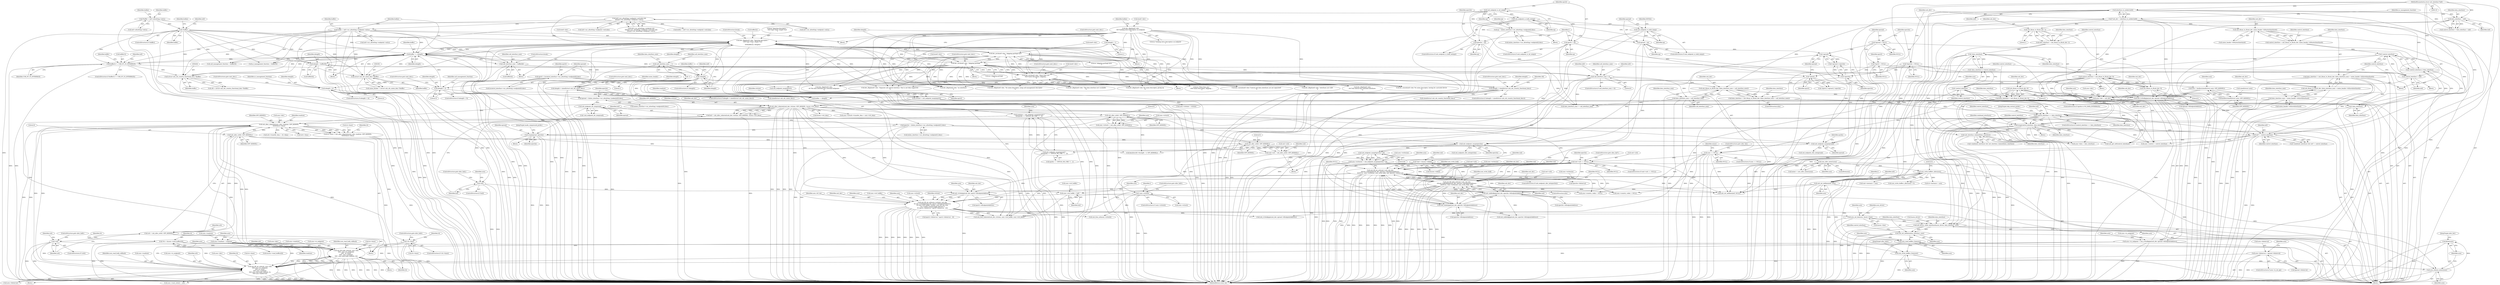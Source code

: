 digraph "0_linux_8835ba4a39cf53f705417b3b3a94eb067673f2c9@API" {
"1001610" [label="(Call,kfree(acm))"];
"1001608" [label="(Call,acm_release_minor(acm))"];
"1001595" [label="(Call,acm_write_buffers_free(acm))"];
"1001588" [label="(Call,acm_read_buffers_free(acm))"];
"1001466" [label="(Call,usb_set_intfdata(data_interface, acm))"];
"1001461" [label="(Call,usb_driver_claim_interface(&acm_driver, data_interface, acm))"];
"1000527" [label="(Call,data_interface = intf)"];
"1000164" [label="(Call,interface_to_usbdev(intf))"];
"1000120" [label="(MethodParameterIn,struct usb_interface *intf)"];
"1000725" [label="(Call,usb_interface_claimed(data_interface))"];
"1000245" [label="(Call,!data_interface)"];
"1000233" [label="(Call,data_interface = usb_ifnum_to_if(usb_dev, 1))"];
"1000235" [label="(Call,usb_ifnum_to_if(usb_dev, 1))"];
"1000162" [label="(Call,*usb_dev = interface_to_usbdev(intf))"];
"1000576" [label="(Call,control_interface == data_interface)"];
"1000551" [label="(Call,!control_interface)"];
"1000533" [label="(Call,control_interface = usb_ifnum_to_if(usb_dev, union_header->bMasterInterface0))"];
"1000535" [label="(Call,usb_ifnum_to_if(usb_dev, union_header->bMasterInterface0))"];
"1000489" [label="(Call,control_interface = intf)"];
"1000553" [label="(Call,!data_interface)"];
"1000482" [label="(Call,data_interface = usb_ifnum_to_if(usb_dev, (data_interface_num = call_interface_num)))"];
"1000484" [label="(Call,usb_ifnum_to_if(usb_dev, (data_interface_num = call_interface_num)))"];
"1000486" [label="(Call,data_interface_num = call_interface_num)"];
"1000462" [label="(Call,call_interface_num > 0)"];
"1000180" [label="(Call,call_interface_num = -1)"];
"1000182" [label="(Call,-1)"];
"1000432" [label="(Call,call_interface_num = buffer[4])"];
"1000454" [label="(Call,buffer += elength)"];
"1000348" [label="(Call,elength = 1)"];
"1000396" [label="(Call,elength < sizeof(struct usb_cdc_country_functional_desc))"];
"1000339" [label="(Call,!elength)"];
"1000333" [label="(Call,elength = buffer[0])"];
"1000308" [label="(Call,buffer = intf->cur_altsetting->endpoint->extra)"];
"1000277" [label="(Call,intf->cur_altsetting->endpoint->extralen &&\n\t\t\t\tintf->cur_altsetting->endpoint->extra)"];
"1000254" [label="(Call,!buffer)"];
"1000132" [label="(Call,*buffer = intf->altsetting->extra)"];
"1000411" [label="(Call,elength < 4)"];
"1000423" [label="(Call,elength < 5)"];
"1000439" [label="(Call,dev_dbg(&intf->dev, \"Ignoring descriptor: \"\n\t\t\t\t\t\"type %02x, length %ud\n\",\n\t\t\t\t\tbuffer[2], elength))"];
"1000293" [label="(Call,dev_dbg(&intf->dev,\n\t\t\t\t\"Seeking extra descriptors on endpoint\n\"))"];
"1000342" [label="(Call,dev_err(&intf->dev, \"skipping garbage byte\n\"))"];
"1000359" [label="(Call,dev_err(&intf->dev, \"skipping garbage\n\"))"];
"1000381" [label="(Call,dev_err(&intf->dev, \"More than one \"\n\t\t\t\t\t\"union descriptor, skipping ...\n\"))"];
"1000373" [label="(Call,elength < sizeof(struct usb_cdc_union_desc))"];
"1000403" [label="(Call,(struct usb_cdc_country_functional_desc *)buffer)"];
"1000353" [label="(Call,buffer[1] != USB_DT_CS_INTERFACE)"];
"1000390" [label="(Call,(struct usb_cdc_union_desc *)buffer)"];
"1000476" [label="(Call,data_interface = usb_ifnum_to_if(usb_dev, 0))"];
"1000478" [label="(Call,usb_ifnum_to_if(usb_dev, 0))"];
"1000540" [label="(Call,data_interface = usb_ifnum_to_if(usb_dev, (data_interface_num = union_header->bSlaveInterface0)))"];
"1000542" [label="(Call,usb_ifnum_to_if(usb_dev, (data_interface_num = union_header->bSlaveInterface0)))"];
"1000544" [label="(Call,data_interface_num = union_header->bSlaveInterface0)"];
"1000703" [label="(Call,swap(control_interface, data_interface))"];
"1000247" [label="(Call,!control_interface)"];
"1000238" [label="(Call,control_interface = usb_ifnum_to_if(usb_dev, 0))"];
"1000240" [label="(Call,usb_ifnum_to_if(usb_dev, 0))"];
"1001455" [label="(Call,acm_set_line(acm, &acm->line))"];
"1001393" [label="(Call,usb_fill_int_urb(acm->ctrlurb, usb_dev,\n\t\t\t usb_rcvintpipe(usb_dev, epctrl->bEndpointAddress),\n\t\t\t acm->ctrl_buffer, ctrlsize, acm_ctrl_irq, acm,\n\t\t\t /* works around buggy devices */\n\t\t\t epctrl->bInterval ? epctrl->bInterval : 16))"];
"1001033" [label="(Call,!acm->ctrlurb)"];
"1001025" [label="(Call,acm->ctrlurb = usb_alloc_urb(0, GFP_KERNEL))"];
"1001029" [label="(Call,usb_alloc_urb(0, GFP_KERNEL))"];
"1001002" [label="(Call,usb_alloc_coherent(usb_dev, ctrlsize, GFP_KERNEL, &acm->ctrl_dma))"];
"1000955" [label="(Call,usb_rcvbulkpipe(usb_dev, epread->bEndpointAddress))"];
"1000848" [label="(Call,ctrlsize = usb_endpoint_maxp(epctrl))"];
"1000850" [label="(Call,usb_endpoint_maxp(epctrl))"];
"1000662" [label="(Call,!epctrl)"];
"1000639" [label="(Call,epctrl = ep)"];
"1000637" [label="(Call,usb_endpoint_is_int_in(ep))"];
"1000624" [label="(Call,ep = &data_interface->cur_altsetting->endpoint[i].desc)"];
"1000150" [label="(Call,*epctrl = NULL)"];
"1000760" [label="(Call,epctrl = &control_interface->cur_altsetting->endpoint[0].desc)"];
"1000819" [label="(Call,kzalloc(sizeof(struct acm), GFP_KERNEL))"];
"1001398" [label="(Call,usb_rcvintpipe(usb_dev, epctrl->bEndpointAddress))"];
"1001200" [label="(Call,usb_fill_int_urb(snd->urb, usb_dev,\n\t\t\t\tusb_sndintpipe(usb_dev, epwrite->bEndpointAddress),\n\t\t\t\tNULL, acm->writesize, acm_write_bulk, snd, epwrite->bInterval))"];
"1001191" [label="(Call,snd->urb == NULL)"];
"1001183" [label="(Call,snd->urb = usb_alloc_urb(0, GFP_KERNEL))"];
"1001187" [label="(Call,usb_alloc_urb(0, GFP_KERNEL))"];
"1001090" [label="(Call,usb_alloc_urb(0, GFP_KERNEL))"];
"1001062" [label="(Call,usb_alloc_coherent(acm->dev, readsize, GFP_KERNEL,\n\t\t\t\t\t\t\t\t&rb->dma))"];
"1001135" [label="(Call,usb_fill_bulk_urb(urb, acm->dev,\n\t\t\t\t\t  acm->rx_endpoint,\n\t\t\t\t\t  rb->base,\n\t\t\t\t\t  acm->readsize,\n\t\t\t\t\t  acm_read_bulk_callback, rb))"];
"1001094" [label="(Call,!urb)"];
"1001088" [label="(Call,urb = usb_alloc_urb(0, GFP_KERNEL))"];
"1000951" [label="(Call,acm->rx_endpoint = usb_rcvbulkpipe(usb_dev, epread->bEndpointAddress))"];
"1001114" [label="(Call,usb_fill_int_urb(urb, acm->dev,\n\t\t\t\t\t acm->rx_endpoint,\n\t\t\t\t\t rb->base,\n\t\t\t\t\t acm->readsize,\n\t\t\t\t\t acm_read_bulk_callback, rb,\n\t\t\t\t\t acm->bInterval))"];
"1001073" [label="(Call,!rb->base)"];
"1001058" [label="(Call,rb->base = usb_alloc_coherent(acm->dev, readsize, GFP_KERNEL,\n\t\t\t\t\t\t\t\t&rb->dma))"];
"1000915" [label="(Call,acm->readsize = readsize)"];
"1000852" [label="(Call,readsize = usb_endpoint_maxp(epread) *\n\t\t\t\t(quirks == SINGLE_RX_URB ? 1 : 2))"];
"1000854" [label="(Call,usb_endpoint_maxp(epread) *\n\t\t\t\t(quirks == SINGLE_RX_URB ? 1 : 2))"];
"1000855" [label="(Call,usb_endpoint_maxp(epread))"];
"1000807" [label="(Call,swap(epread, epwrite))"];
"1000798" [label="(Call,usb_endpoint_dir_in(epread))"];
"1000772" [label="(Call,epread = &data_interface->cur_altsetting->endpoint[0].desc)"];
"1000784" [label="(Call,epwrite = &data_interface->cur_altsetting->endpoint[1].desc)"];
"1000154" [label="(Call,*epread = NULL)"];
"1000665" [label="(Call,!epread)"];
"1000653" [label="(Call,epread = ep)"];
"1000651" [label="(Call,usb_endpoint_is_bulk_in(ep))"];
"1000644" [label="(Call,usb_endpoint_is_bulk_out(ep))"];
"1001049" [label="(Call,*rb = &(acm->read_buffers[i]))"];
"1000970" [label="(Call,acm->bInterval = epread->bInterval)"];
"1000891" [label="(Call,acm->dev = usb_dev)"];
"1001220" [label="(Call,usb_fill_bulk_urb(snd->urb, usb_dev,\n\t\t\t\tusb_sndbulkpipe(usb_dev, epwrite->bEndpointAddress),\n\t\t\t\tNULL, acm->writesize, acm_write_bulk, snd))"];
"1001225" [label="(Call,usb_sndbulkpipe(usb_dev, epwrite->bEndpointAddress))"];
"1001205" [label="(Call,usb_sndintpipe(usb_dev, epwrite->bEndpointAddress))"];
"1000868" [label="(Call,acm->writesize = usb_endpoint_maxp(epwrite) * 20)"];
"1000872" [label="(Call,usb_endpoint_maxp(epwrite) * 20)"];
"1000873" [label="(Call,usb_endpoint_maxp(epwrite))"];
"1000667" [label="(Call,!epwrite)"];
"1000158" [label="(Call,*epwrite = NULL)"];
"1000646" [label="(Call,epwrite = ep)"];
"1001175" [label="(Call,*snd = &(acm->wb[i]))"];
"1000824" [label="(Call,acm == NULL)"];
"1000817" [label="(Call,acm = kzalloc(sizeof(struct acm), GFP_KERNEL))"];
"1001014" [label="(Call,acm->ctrl_buffer = buf)"];
"1001011" [label="(Call,!buf)"];
"1001000" [label="(Call,buf = usb_alloc_coherent(usb_dev, ctrlsize, GFP_KERNEL, &acm->ctrl_dma))"];
"1001259" [label="(Call,usb_set_intfdata(intf, acm))"];
"1000715" [label="(Call,intf != control_interface)"];
"1001021" [label="(Call,acm_write_buffers_alloc(acm))"];
"1000830" [label="(Call,acm_alloc_minor(acm))"];
"1000697" [label="(Call,dev_dbg(&intf->dev,\n\t\t\t\t\"Your device has switched interfaces.\n\"))"];
"1001610" [label="(Call,kfree(acm))"];
"1000245" [label="(Call,!data_interface)"];
"1000484" [label="(Call,usb_ifnum_to_if(usb_dev, (data_interface_num = call_interface_num)))"];
"1000448" [label="(Identifier,elength)"];
"1000639" [label="(Call,epctrl = ep)"];
"1001083" [label="(Call,rb->instance = acm)"];
"1000490" [label="(Identifier,control_interface)"];
"1000725" [label="(Call,usb_interface_claimed(data_interface))"];
"1000542" [label="(Call,usb_ifnum_to_if(usb_dev, (data_interface_num = union_header->bSlaveInterface0)))"];
"1001140" [label="(Call,acm->rx_endpoint)"];
"1000830" [label="(Call,acm_alloc_minor(acm))"];
"1001080" [label="(Identifier,rb)"];
"1000577" [label="(Identifier,control_interface)"];
"1001381" [label="(Call,acm->country_codes = NULL)"];
"1001149" [label="(Identifier,acm_read_bulk_callback)"];
"1000875" [label="(Literal,20)"];
"1000704" [label="(Identifier,control_interface)"];
"1001026" [label="(Call,acm->ctrlurb)"];
"1000239" [label="(Identifier,control_interface)"];
"1001226" [label="(Identifier,usb_dev)"];
"1001032" [label="(ControlStructure,if (!acm->ctrlurb))"];
"1001404" [label="(Identifier,acm)"];
"1001004" [label="(Identifier,ctrlsize)"];
"1000898" [label="(Identifier,acm)"];
"1000469" [label="(Identifier,intf)"];
"1001214" [label="(Identifier,acm_write_bulk)"];
"1001224" [label="(Identifier,usb_dev)"];
"1001047" [label="(Block,)"];
"1000183" [label="(Literal,1)"];
"1000726" [label="(Identifier,data_interface)"];
"1000817" [label="(Call,acm = kzalloc(sizeof(struct acm), GFP_KERNEL))"];
"1000716" [label="(Identifier,intf)"];
"1000674" [label="(JumpTarget,skip_normal_probe:)"];
"1000300" [label="(Identifier,buflen)"];
"1000382" [label="(Call,&intf->dev)"];
"1001018" [label="(Identifier,buf)"];
"1000340" [label="(Identifier,elength)"];
"1000621" [label="(Identifier,i)"];
"1001175" [label="(Call,*snd = &(acm->wb[i]))"];
"1000636" [label="(ControlStructure,if (usb_endpoint_is_int_in(ep)))"];
"1001210" [label="(Identifier,NULL)"];
"1000865" [label="(Identifier,acm)"];
"1000541" [label="(Identifier,data_interface)"];
"1000535" [label="(Call,usb_ifnum_to_if(usb_dev, union_header->bMasterInterface0))"];
"1000456" [label="(Identifier,elength)"];
"1001187" [label="(Call,usb_alloc_urb(0, GFP_KERNEL))"];
"1001000" [label="(Call,buf = usb_alloc_coherent(usb_dev, ctrlsize, GFP_KERNEL, &acm->ctrl_dma))"];
"1000464" [label="(Literal,0)"];
"1000364" [label="(Literal,\"skipping garbage\n\")"];
"1001612" [label="(JumpTarget,alloc_fail:)"];
"1001119" [label="(Call,acm->rx_endpoint)"];
"1000971" [label="(Call,acm->bInterval)"];
"1000164" [label="(Call,interface_to_usbdev(intf))"];
"1000432" [label="(Call,call_interface_num = buffer[4])"];
"1000411" [label="(Call,elength < 4)"];
"1000722" [label="(Call,!combined_interfaces && usb_interface_claimed(data_interface))"];
"1001077" [label="(ControlStructure,goto alloc_fail6;)"];
"1000375" [label="(Call,sizeof(struct usb_cdc_union_desc))"];
"1001397" [label="(Identifier,usb_dev)"];
"1001598" [label="(Call,usb_free_coherent(usb_dev, ctrlsize, acm->ctrl_buffer, acm->ctrl_dma))"];
"1000662" [label="(Call,!epctrl)"];
"1000387" [label="(ControlStructure,goto next_desc;)"];
"1000354" [label="(Call,buffer[1])"];
"1000762" [label="(Call,&control_interface->cur_altsetting->endpoint[0].desc)"];
"1001239" [label="(Identifier,snd)"];
"1001089" [label="(Identifier,urb)"];
"1000872" [label="(Call,usb_endpoint_maxp(epwrite) * 20)"];
"1000370" [label="(Block,)"];
"1000651" [label="(Call,usb_endpoint_is_bulk_in(ep))"];
"1000773" [label="(Identifier,epread)"];
"1000424" [label="(Identifier,elength)"];
"1001001" [label="(Identifier,buf)"];
"1000825" [label="(Identifier,acm)"];
"1000622" [label="(Block,)"];
"1000957" [label="(Call,epread->bEndpointAddress)"];
"1001021" [label="(Call,acm_write_buffers_alloc(acm))"];
"1001230" [label="(Identifier,NULL)"];
"1000827" [label="(ControlStructure,goto alloc_fail;)"];
"1000891" [label="(Call,acm->dev = usb_dev)"];
"1000668" [label="(Identifier,epwrite)"];
"1000828" [label="(Call,minor = acm_alloc_minor(acm))"];
"1001424" [label="(Call,acm->ctrlurb->transfer_dma = acm->ctrl_dma)"];
"1000472" [label="(ControlStructure,if (quirks & NO_DATA_INTERFACE))"];
"1001195" [label="(Identifier,NULL)"];
"1001259" [label="(Call,usb_set_intfdata(intf, acm))"];
"1000583" [label="(Identifier,intf)"];
"1000822" [label="(Identifier,GFP_KERNEL)"];
"1000650" [label="(ControlStructure,if (usb_endpoint_is_bulk_in(ep)))"];
"1001002" [label="(Call,usb_alloc_coherent(usb_dev, ctrlsize, GFP_KERNEL, &acm->ctrl_dma))"];
"1000180" [label="(Call,call_interface_num = -1)"];
"1000253" [label="(ControlStructure,if (!buffer))"];
"1000120" [label="(MethodParameterIn,struct usb_interface *intf)"];
"1000665" [label="(Call,!epread)"];
"1001015" [label="(Call,acm->ctrl_buffer)"];
"1000578" [label="(Identifier,data_interface)"];
"1001063" [label="(Call,acm->dev)"];
"1000543" [label="(Identifier,usb_dev)"];
"1000868" [label="(Call,acm->writesize = usb_endpoint_maxp(epwrite) * 20)"];
"1000433" [label="(Identifier,call_interface_num)"];
"1001034" [label="(Call,acm->ctrlurb)"];
"1000785" [label="(Identifier,epwrite)"];
"1001189" [label="(Identifier,GFP_KERNEL)"];
"1000760" [label="(Call,epctrl = &control_interface->cur_altsetting->endpoint[0].desc)"];
"1000848" [label="(Call,ctrlsize = usb_endpoint_maxp(epctrl))"];
"1000859" [label="(Identifier,quirks)"];
"1000516" [label="(Call,dev_warn(&intf->dev,\"No union descriptor, testing for castrated device\n\"))"];
"1001073" [label="(Call,!rb->base)"];
"1001023" [label="(Literal,0)"];
"1000241" [label="(Identifier,usb_dev)"];
"1000952" [label="(Call,acm->rx_endpoint)"];
"1000238" [label="(Call,control_interface = usb_ifnum_to_if(usb_dev, 0))"];
"1001143" [label="(Call,rb->base)"];
"1000400" [label="(ControlStructure,goto next_desc;)"];
"1000347" [label="(Literal,\"skipping garbage byte\n\")"];
"1000152" [label="(Identifier,NULL)"];
"1000505" [label="(Call,dev_dbg(&intf->dev,\"No union descriptor, giving up\n\"))"];
"1001221" [label="(Call,snd->urb)"];
"1000362" [label="(Identifier,intf)"];
"1001003" [label="(Identifier,usb_dev)"];
"1000405" [label="(Identifier,buffer)"];
"1000851" [label="(Identifier,epctrl)"];
"1000422" [label="(ControlStructure,if (elength < 5))"];
"1001463" [label="(Identifier,acm_driver)"];
"1000655" [label="(Identifier,ep)"];
"1001197" [label="(ControlStructure,if (usb_endpoint_xfer_int(epwrite)))"];
"1001201" [label="(Call,snd->urb)"];
"1000360" [label="(Call,&intf->dev)"];
"1001597" [label="(JumpTarget,alloc_fail4:)"];
"1001173" [label="(Block,)"];
"1000654" [label="(Identifier,epread)"];
"1001051" [label="(Call,&(acm->read_buffers[i]))"];
"1000529" [label="(Identifier,intf)"];
"1000625" [label="(Identifier,ep)"];
"1000154" [label="(Call,*epread = NULL)"];
"1001050" [label="(Identifier,rb)"];
"1000550" [label="(Call,!control_interface || !data_interface)"];
"1000254" [label="(Call,!buffer)"];
"1000717" [label="(Identifier,control_interface)"];
"1000134" [label="(Call,intf->altsetting->extra)"];
"1000390" [label="(Call,(struct usb_cdc_union_desc *)buffer)"];
"1000440" [label="(Call,&intf->dev)"];
"1001058" [label="(Call,rb->base = usb_alloc_coherent(acm->dev, readsize, GFP_KERNEL,\n\t\t\t\t\t\t\t\t&rb->dma))"];
"1000873" [label="(Call,usb_endpoint_maxp(epwrite))"];
"1001191" [label="(Call,snd->urb == NULL)"];
"1001049" [label="(Call,*rb = &(acm->read_buffers[i]))"];
"1000892" [label="(Call,acm->dev)"];
"1000853" [label="(Identifier,readsize)"];
"1001115" [label="(Identifier,urb)"];
"1000434" [label="(Call,buffer[4])"];
"1001398" [label="(Call,usb_rcvintpipe(usb_dev, epctrl->bEndpointAddress))"];
"1000449" [label="(ControlStructure,break;)"];
"1001190" [label="(ControlStructure,if (snd->urb == NULL))"];
"1001095" [label="(Identifier,urb)"];
"1001116" [label="(Call,acm->dev)"];
"1000293" [label="(Call,dev_dbg(&intf->dev,\n\t\t\t\t\"Seeking extra descriptors on endpoint\n\"))"];
"1001092" [label="(Identifier,GFP_KERNEL)"];
"1000374" [label="(Identifier,elength)"];
"1001220" [label="(Call,usb_fill_bulk_urb(snd->urb, usb_dev,\n\t\t\t\tusb_sndbulkpipe(usb_dev, epwrite->bEndpointAddress),\n\t\t\t\tNULL, acm->writesize, acm_write_bulk, snd))"];
"1001010" [label="(ControlStructure,if (!buf))"];
"1001040" [label="(Identifier,i)"];
"1000277" [label="(Call,intf->cur_altsetting->endpoint->extralen &&\n\t\t\t\tintf->cur_altsetting->endpoint->extra)"];
"1000811" [label="(Call,dev_dbg(&intf->dev, \"interfaces are valid\n\"))"];
"1000784" [label="(Call,epwrite = &data_interface->cur_altsetting->endpoint[1].desc)"];
"1000236" [label="(Identifier,usb_dev)"];
"1000309" [label="(Identifier,buffer)"];
"1000427" [label="(Call,call_management_function = buffer[3])"];
"1001014" [label="(Call,acm->ctrl_buffer = buf)"];
"1000141" [label="(Identifier,buflen)"];
"1000826" [label="(Identifier,NULL)"];
"1000151" [label="(Identifier,epctrl)"];
"1001466" [label="(Call,usb_set_intfdata(data_interface, acm))"];
"1000332" [label="(Block,)"];
"1001059" [label="(Call,rb->base)"];
"1000451" [label="(Call,buflen -= elength)"];
"1000240" [label="(Call,usb_ifnum_to_if(usb_dev, 0))"];
"1001199" [label="(Identifier,epwrite)"];
"1000158" [label="(Call,*epwrite = NULL)"];
"1001060" [label="(Identifier,rb)"];
"1001207" [label="(Call,epwrite->bEndpointAddress)"];
"1000774" [label="(Call,&data_interface->cur_altsetting->endpoint[0].desc)"];
"1000481" [label="(ControlStructure,else)"];
"1000786" [label="(Call,&data_interface->cur_altsetting->endpoint[1].desc)"];
"1000800" [label="(Block,)"];
"1001420" [label="(Identifier,acm)"];
"1000712" [label="(Call,!combined_interfaces && intf != control_interface)"];
"1000480" [label="(Literal,0)"];
"1000648" [label="(Identifier,ep)"];
"1000445" [label="(Call,buffer[2])"];
"1001456" [label="(Identifier,acm)"];
"1000922" [label="(Identifier,acm)"];
"1001075" [label="(Identifier,rb)"];
"1000310" [label="(Call,intf->cur_altsetting->endpoint->extra)"];
"1001206" [label="(Identifier,usb_dev)"];
"1000466" [label="(Call,dev_dbg(&intf->dev, \"No union descriptor, using call management descriptor\n\"))"];
"1001135" [label="(Call,usb_fill_bulk_urb(urb, acm->dev,\n\t\t\t\t\t  acm->rx_endpoint,\n\t\t\t\t\t  rb->base,\n\t\t\t\t\t  acm->readsize,\n\t\t\t\t\t  acm_read_bulk_callback, rb))"];
"1001461" [label="(Call,usb_driver_claim_interface(&acm_driver, data_interface, acm))"];
"1001399" [label="(Identifier,usb_dev)"];
"1000638" [label="(Identifier,ep)"];
"1000799" [label="(Identifier,epread)"];
"1000388" [label="(Call,union_header = (struct usb_cdc_union_desc *)buffer)"];
"1001403" [label="(Call,acm->ctrl_buffer)"];
"1001066" [label="(Identifier,readsize)"];
"1000653" [label="(Call,epread = ep)"];
"1001154" [label="(Identifier,acm)"];
"1000980" [label="(Identifier,acm)"];
"1000554" [label="(Identifier,data_interface)"];
"1001035" [label="(Identifier,acm)"];
"1000415" [label="(Call,ac_management_function = buffer[3])"];
"1001130" [label="(Call,acm->bInterval)"];
"1000552" [label="(Identifier,control_interface)"];
"1000271" [label="(Call,intf->cur_altsetting->endpoint &&\n\t\t\t\tintf->cur_altsetting->endpoint->extralen &&\n\t\t\t\tintf->cur_altsetting->endpoint->extra)"];
"1000465" [label="(Block,)"];
"1000857" [label="(Call,quirks == SINGLE_RX_URB ? 1 : 2)"];
"1001254" [label="(Call,snd->instance = acm)"];
"1000910" [label="(Call,acm->ctrlsize = ctrlsize)"];
"1000962" [label="(Identifier,acm)"];
"1001465" [label="(Identifier,acm)"];
"1000951" [label="(Call,acm->rx_endpoint = usb_rcvbulkpipe(usb_dev, epread->bEndpointAddress))"];
"1000372" [label="(ControlStructure,if (elength < sizeof(struct usb_cdc_union_desc)))"];
"1001469" [label="(Call,usb_get_intf(control_interface))"];
"1000341" [label="(Block,)"];
"1001011" [label="(Call,!buf)"];
"1000462" [label="(Call,call_interface_num > 0)"];
"1000173" [label="(Identifier,ac_management_function)"];
"1000428" [label="(Identifier,call_management_function)"];
"1000829" [label="(Identifier,minor)"];
"1001020" [label="(Call,acm_write_buffers_alloc(acm) < 0)"];
"1001113" [label="(Block,)"];
"1000335" [label="(Call,buffer[0])"];
"1000703" [label="(Call,swap(control_interface, data_interface))"];
"1000355" [label="(Identifier,buffer)"];
"1001608" [label="(Call,acm_release_minor(acm))"];
"1001016" [label="(Identifier,acm)"];
"1000970" [label="(Call,acm->bInterval = epread->bInterval)"];
"1001074" [label="(Call,rb->base)"];
"1001022" [label="(Identifier,acm)"];
"1000919" [label="(Identifier,readsize)"];
"1000368" [label="(Identifier,buffer)"];
"1000659" [label="(Identifier,EINVAL)"];
"1000255" [label="(Identifier,buffer)"];
"1001091" [label="(Literal,0)"];
"1000624" [label="(Call,ep = &data_interface->cur_altsetting->endpoint[i].desc)"];
"1000824" [label="(Call,acm == NULL)"];
"1000150" [label="(Call,*epctrl = NULL)"];
"1000357" [label="(Identifier,USB_DT_CS_INTERFACE)"];
"1000163" [label="(Identifier,usb_dev)"];
"1000478" [label="(Call,usb_ifnum_to_if(usb_dev, 0))"];
"1001263" [label="(Identifier,i)"];
"1000546" [label="(Call,union_header->bSlaveInterface0)"];
"1000392" [label="(Identifier,buffer)"];
"1000915" [label="(Call,acm->readsize = readsize)"];
"1000232" [label="(Block,)"];
"1000772" [label="(Call,epread = &data_interface->cur_altsetting->endpoint[0].desc)"];
"1001185" [label="(Identifier,snd)"];
"1000377" [label="(ControlStructure,goto next_desc;)"];
"1001464" [label="(Identifier,data_interface)"];
"1000854" [label="(Call,usb_endpoint_maxp(epread) *\n\t\t\t\t(quirks == SINGLE_RX_URB ? 1 : 2))"];
"1000576" [label="(Call,control_interface == data_interface)"];
"1000398" [label="(Call,sizeof(struct usb_cdc_country_functional_desc))"];
"1000426" [label="(ControlStructure,goto next_desc;)"];
"1000810" [label="(JumpTarget,made_compressed_probe:)"];
"1000666" [label="(Identifier,epread)"];
"1000349" [label="(Identifier,elength)"];
"1001235" [label="(Identifier,snd)"];
"1000186" [label="(Identifier,data_interface_num)"];
"1000964" [label="(Call,usb_endpoint_xfer_int(epread))"];
"1000652" [label="(Identifier,ep)"];
"1000843" [label="(Call,kfree(acm))"];
"1000663" [label="(Identifier,epctrl)"];
"1001400" [label="(Call,epctrl->bEndpointAddress)"];
"1000380" [label="(Block,)"];
"1000580" [label="(Call,dev_warn(&intf->dev,\"Control and data interfaces are not separated!\n\"))"];
"1001615" [label="(MethodReturn,static int)"];
"1000820" [label="(Call,sizeof(struct acm))"];
"1001409" [label="(Call,epctrl->bInterval ? epctrl->bInterval : 16)"];
"1000373" [label="(Call,elength < sizeof(struct usb_cdc_union_desc))"];
"1001219" [label="(ControlStructure,else)"];
"1000528" [label="(Identifier,data_interface)"];
"1000532" [label="(Block,)"];
"1000895" [label="(Identifier,usb_dev)"];
"1000132" [label="(Call,*buffer = intf->altsetting->extra)"];
"1000881" [label="(Call,acm->data = data_interface)"];
"1000339" [label="(Call,!elength)"];
"1001184" [label="(Call,snd->urb)"];
"1001507" [label="(Call,usb_sndbulkpipe(usb_dev, epwrite->bEndpointAddress))"];
"1000536" [label="(Identifier,usb_dev)"];
"1000761" [label="(Identifier,epctrl)"];
"1000412" [label="(Identifier,elength)"];
"1000916" [label="(Call,acm->readsize)"];
"1000260" [label="(Identifier,intf)"];
"1000381" [label="(Call,dev_err(&intf->dev, \"More than one \"\n\t\t\t\t\t\"union descriptor, skipping ...\n\"))"];
"1000715" [label="(Call,intf != control_interface)"];
"1001193" [label="(Identifier,snd)"];
"1001609" [label="(Identifier,acm)"];
"1000488" [label="(Identifier,call_interface_num)"];
"1000551" [label="(Call,!control_interface)"];
"1000797" [label="(Call,!usb_endpoint_dir_in(epread))"];
"1001231" [label="(Call,acm->writesize)"];
"1000643" [label="(ControlStructure,if (usb_endpoint_is_bulk_out(ep)))"];
"1000235" [label="(Call,usb_ifnum_to_if(usb_dev, 1))"];
"1000333" [label="(Call,elength = buffer[0])"];
"1000342" [label="(Call,dev_err(&intf->dev, \"skipping garbage byte\n\"))"];
"1001198" [label="(Call,usb_endpoint_xfer_int(epwrite))"];
"1000268" [label="(Identifier,buflen)"];
"1001025" [label="(Call,acm->ctrlurb = usb_alloc_urb(0, GFP_KERNEL))"];
"1000667" [label="(Call,!epwrite)"];
"1000352" [label="(ControlStructure,if (buffer[1] != USB_DT_CS_INTERFACE))"];
"1000852" [label="(Call,readsize = usb_endpoint_maxp(epread) *\n\t\t\t\t(quirks == SINGLE_RX_URB ? 1 : 2))"];
"1000850" [label="(Call,usb_endpoint_maxp(epctrl))"];
"1001030" [label="(Literal,0)"];
"1000798" [label="(Call,usb_endpoint_dir_in(epread))"];
"1000395" [label="(ControlStructure,if (elength < sizeof(struct usb_cdc_country_functional_desc)))"];
"1001345" [label="(Call,acm->country_codes = NULL)"];
"1000553" [label="(Call,!data_interface)"];
"1000181" [label="(Identifier,call_interface_num)"];
"1000545" [label="(Identifier,data_interface_num)"];
"1001200" [label="(Call,usb_fill_int_urb(snd->urb, usb_dev,\n\t\t\t\tusb_sndintpipe(usb_dev, epwrite->bEndpointAddress),\n\t\t\t\tNULL, acm->writesize, acm_write_bulk, snd, epwrite->bInterval))"];
"1001099" [label="(Identifier,urb)"];
"1000849" [label="(Identifier,ctrlsize)"];
"1000661" [label="(Call,!epctrl || !epread || !epwrite)"];
"1000159" [label="(Identifier,epwrite)"];
"1001261" [label="(Identifier,acm)"];
"1000477" [label="(Identifier,data_interface)"];
"1000807" [label="(Call,swap(epread, epwrite))"];
"1000855" [label="(Call,usb_endpoint_maxp(epread))"];
"1001225" [label="(Call,usb_sndbulkpipe(usb_dev, epwrite->bEndpointAddress))"];
"1001205" [label="(Call,usb_sndintpipe(usb_dev, epwrite->bEndpointAddress))"];
"1001031" [label="(Identifier,GFP_KERNEL)"];
"1001595" [label="(Call,acm_write_buffers_free(acm))"];
"1000476" [label="(Call,data_interface = usb_ifnum_to_if(usb_dev, 0))"];
"1000248" [label="(Identifier,control_interface)"];
"1000486" [label="(Call,data_interface_num = call_interface_num)"];
"1001183" [label="(Call,snd->urb = usb_alloc_urb(0, GFP_KERNEL))"];
"1000491" [label="(Identifier,intf)"];
"1001096" [label="(ControlStructure,goto alloc_fail6;)"];
"1000397" [label="(Identifier,elength)"];
"1000386" [label="(Literal,\"More than one \"\n\t\t\t\t\t\"union descriptor, skipping ...\n\")"];
"1001033" [label="(Call,!acm->ctrlurb)"];
"1000162" [label="(Call,*usb_dev = interface_to_usbdev(intf))"];
"1000155" [label="(Identifier,epread)"];
"1000425" [label="(Literal,5)"];
"1001114" [label="(Call,usb_fill_int_urb(urb, acm->dev,\n\t\t\t\t\t acm->rx_endpoint,\n\t\t\t\t\t rb->base,\n\t\t\t\t\t acm->readsize,\n\t\t\t\t\t acm_read_bulk_callback, rb,\n\t\t\t\t\t acm->bInterval))"];
"1000664" [label="(Call,!epread || !epwrite)"];
"1001067" [label="(Identifier,GFP_KERNEL)"];
"1000334" [label="(Identifier,elength)"];
"1001590" [label="(Call,usb_free_urb(acm->ctrlurb))"];
"1001150" [label="(Identifier,rb)"];
"1000533" [label="(Call,control_interface = usb_ifnum_to_if(usb_dev, union_header->bMasterInterface0))"];
"1001136" [label="(Identifier,urb)"];
"1000308" [label="(Call,buffer = intf->cur_altsetting->endpoint->extra)"];
"1000379" [label="(Identifier,union_header)"];
"1000285" [label="(Call,intf->cur_altsetting->endpoint->extra)"];
"1000414" [label="(ControlStructure,goto next_desc;)"];
"1001455" [label="(Call,acm_set_line(acm, &acm->line))"];
"1000353" [label="(Call,buffer[1] != USB_DT_CS_INTERFACE)"];
"1000856" [label="(Identifier,epread)"];
"1000455" [label="(Identifier,buffer)"];
"1000423" [label="(Call,elength < 5)"];
"1000869" [label="(Call,acm->writesize)"];
"1001552" [label="(Call,usb_set_intfdata(intf, NULL))"];
"1001005" [label="(Identifier,GFP_KERNEL)"];
"1000644" [label="(Call,usb_endpoint_is_bulk_out(ep))"];
"1000461" [label="(ControlStructure,if (call_interface_num > 0))"];
"1000156" [label="(Identifier,NULL)"];
"1000645" [label="(Identifier,ep)"];
"1000482" [label="(Call,data_interface = usb_ifnum_to_if(usb_dev, (data_interface_num = call_interface_num)))"];
"1001151" [label="(Call,acm->read_urbs[i] = urb)"];
"1000818" [label="(Identifier,acm)"];
"1001129" [label="(Identifier,rb)"];
"1000437" [label="(ControlStructure,break;)"];
"1000165" [label="(Identifier,intf)"];
"1000292" [label="(Block,)"];
"1000831" [label="(Identifier,acm)"];
"1001500" [label="(Call,usb_rcvbulkpipe(usb_dev, epread->bEndpointAddress))"];
"1001589" [label="(Identifier,acm)"];
"1000527" [label="(Call,data_interface = intf)"];
"1000439" [label="(Call,dev_dbg(&intf->dev, \"Ignoring descriptor: \"\n\t\t\t\t\t\"type %02x, length %ud\n\",\n\t\t\t\t\tbuffer[2], elength))"];
"1000345" [label="(Identifier,intf)"];
"1000396" [label="(Call,elength < sizeof(struct usb_cdc_country_functional_desc))"];
"1000966" [label="(ControlStructure,if (acm->is_int_ep))"];
"1000410" [label="(ControlStructure,if (elength < 4))"];
"1000278" [label="(Call,intf->cur_altsetting->endpoint->extralen)"];
"1000537" [label="(Call,union_header->bMasterInterface0)"];
"1001134" [label="(Block,)"];
"1000487" [label="(Identifier,data_interface_num)"];
"1001188" [label="(Literal,0)"];
"1000485" [label="(Identifier,usb_dev)"];
"1000801" [label="(Call,dev_dbg(&intf->dev,\n\t\t\t\"The data interface has switched endpoints\n\"))"];
"1000463" [label="(Identifier,call_interface_num)"];
"1001588" [label="(Call,acm_read_buffers_free(acm))"];
"1001467" [label="(Identifier,data_interface)"];
"1000876" [label="(Call,acm->control = control_interface)"];
"1000534" [label="(Identifier,control_interface)"];
"1001122" [label="(Call,rb->base)"];
"1000479" [label="(Identifier,usb_dev)"];
"1001029" [label="(Call,usb_alloc_urb(0, GFP_KERNEL))"];
"1001211" [label="(Call,acm->writesize)"];
"1000540" [label="(Call,data_interface = usb_ifnum_to_if(usb_dev, (data_interface_num = union_header->bSlaveInterface0)))"];
"1001012" [label="(Identifier,buf)"];
"1001196" [label="(ControlStructure,goto alloc_fail7;)"];
"1000974" [label="(Call,epread->bInterval)"];
"1000454" [label="(Call,buffer += elength)"];
"1001407" [label="(Identifier,acm_ctrl_irq)"];
"1001462" [label="(Call,&acm_driver)"];
"1000294" [label="(Call,&intf->dev)"];
"1000499" [label="(Identifier,intf)"];
"1001128" [label="(Identifier,acm_read_bulk_callback)"];
"1001137" [label="(Call,acm->dev)"];
"1001457" [label="(Call,&acm->line)"];
"1000647" [label="(Identifier,epwrite)"];
"1000299" [label="(Call,buflen = intf->cur_altsetting->endpoint->extralen)"];
"1001408" [label="(Identifier,acm)"];
"1000714" [label="(Identifier,combined_interfaces)"];
"1001596" [label="(Identifier,acm)"];
"1000569" [label="(Call,dev_dbg(&intf->dev, \"Separate call control interface. That is not fully supported.\n\"))"];
"1000350" [label="(Literal,1)"];
"1001006" [label="(Call,&acm->ctrl_dma)"];
"1000182" [label="(Call,-1)"];
"1000359" [label="(Call,dev_err(&intf->dev, \"skipping garbage\n\"))"];
"1000878" [label="(Identifier,acm)"];
"1000233" [label="(Call,data_interface = usb_ifnum_to_if(usb_dev, 1))"];
"1000343" [label="(Call,&intf->dev)"];
"1000575" [label="(ControlStructure,if (control_interface == data_interface))"];
"1001068" [label="(Call,&rb->dma)"];
"1001216" [label="(Call,epwrite->bInterval)"];
"1001204" [label="(Identifier,usb_dev)"];
"1000566" [label="(Call,data_interface_num != call_interface_num)"];
"1000244" [label="(Call,!data_interface || !control_interface)"];
"1000237" [label="(Literal,1)"];
"1000483" [label="(Identifier,data_interface)"];
"1000298" [label="(Literal,\"Seeking extra descriptors on endpoint\n\")"];
"1001468" [label="(Identifier,acm)"];
"1000646" [label="(Call,epwrite = ep)"];
"1000160" [label="(Identifier,NULL)"];
"1001177" [label="(Call,&(acm->wb[i]))"];
"1000403" [label="(Call,(struct usb_cdc_country_functional_desc *)buffer)"];
"1001283" [label="(Call,kmalloc(cfd->bLength - 4, GFP_KERNEL))"];
"1000401" [label="(Call,cfd = (struct usb_cdc_country_functional_desc *)buffer)"];
"1001192" [label="(Call,snd->urb)"];
"1001102" [label="(Call,urb->transfer_dma = rb->dma)"];
"1000413" [label="(Literal,4)"];
"1000122" [label="(Block,)"];
"1000808" [label="(Identifier,epread)"];
"1000641" [label="(Identifier,ep)"];
"1000247" [label="(Call,!control_interface)"];
"1000358" [label="(Block,)"];
"1000330" [label="(Identifier,buflen)"];
"1000338" [label="(ControlStructure,if (!elength))"];
"1000348" [label="(Call,elength = 1)"];
"1000956" [label="(Identifier,usb_dev)"];
"1000819" [label="(Call,kzalloc(sizeof(struct acm), GFP_KERNEL))"];
"1001146" [label="(Call,acm->readsize)"];
"1001470" [label="(Identifier,control_interface)"];
"1001393" [label="(Call,usb_fill_int_urb(acm->ctrlurb, usb_dev,\n\t\t\t usb_rcvintpipe(usb_dev, epctrl->bEndpointAddress),\n\t\t\t acm->ctrl_buffer, ctrlsize, acm_ctrl_irq, acm,\n\t\t\t /* works around buggy devices */\n\t\t\t epctrl->bInterval ? epctrl->bInterval : 16))"];
"1000626" [label="(Call,&data_interface->cur_altsetting->endpoint[i].desc)"];
"1000728" [label="(Call,dev_dbg(&intf->dev, \"The data interface isn't available\n\"))"];
"1000823" [label="(ControlStructure,if (acm == NULL))"];
"1001227" [label="(Call,epwrite->bEndpointAddress)"];
"1000351" [label="(ControlStructure,goto next_desc;)"];
"1000234" [label="(Identifier,data_interface)"];
"1001234" [label="(Identifier,acm_write_bulk)"];
"1000246" [label="(Identifier,data_interface)"];
"1000705" [label="(Identifier,data_interface)"];
"1001072" [label="(ControlStructure,if (!rb->base))"];
"1000809" [label="(Identifier,epwrite)"];
"1001125" [label="(Call,acm->readsize)"];
"1000365" [label="(ControlStructure,goto next_desc;)"];
"1001394" [label="(Call,acm->ctrlurb)"];
"1000874" [label="(Identifier,epwrite)"];
"1000696" [label="(Block,)"];
"1000416" [label="(Identifier,ac_management_function)"];
"1001260" [label="(Identifier,intf)"];
"1000402" [label="(Identifier,cfd)"];
"1001406" [label="(Identifier,ctrlsize)"];
"1000444" [label="(Literal,\"Ignoring descriptor: \"\n\t\t\t\t\t\"type %02x, length %ud\n\")"];
"1000525" [label="(Call,control_interface = data_interface = intf)"];
"1001013" [label="(ControlStructure,goto alloc_fail2;)"];
"1000489" [label="(Call,control_interface = intf)"];
"1000556" [label="(Call,dev_dbg(&intf->dev, \"no interfaces\n\"))"];
"1000242" [label="(Literal,0)"];
"1001090" [label="(Call,usb_alloc_urb(0, GFP_KERNEL))"];
"1001215" [label="(Identifier,snd)"];
"1001088" [label="(Call,urb = usb_alloc_urb(0, GFP_KERNEL))"];
"1001592" [label="(Identifier,acm)"];
"1001094" [label="(Call,!urb)"];
"1001176" [label="(Identifier,snd)"];
"1000133" [label="(Identifier,buffer)"];
"1001093" [label="(ControlStructure,if (!urb))"];
"1000544" [label="(Call,data_interface_num = union_header->bSlaveInterface0)"];
"1000637" [label="(Call,usb_endpoint_is_int_in(ep))"];
"1001062" [label="(Call,usb_alloc_coherent(acm->dev, readsize, GFP_KERNEL,\n\t\t\t\t\t\t\t\t&rb->dma))"];
"1001611" [label="(Identifier,acm)"];
"1001037" [label="(ControlStructure,goto alloc_fail5;)"];
"1000640" [label="(Identifier,epctrl)"];
"1000955" [label="(Call,usb_rcvbulkpipe(usb_dev, epread->bEndpointAddress))"];
"1001610" -> "1000122"  [label="AST: "];
"1001610" -> "1001611"  [label="CFG: "];
"1001611" -> "1001610"  [label="AST: "];
"1001612" -> "1001610"  [label="CFG: "];
"1001610" -> "1001615"  [label="DDG: "];
"1001610" -> "1001615"  [label="DDG: "];
"1001608" -> "1001610"  [label="DDG: "];
"1001608" -> "1000122"  [label="AST: "];
"1001608" -> "1001609"  [label="CFG: "];
"1001609" -> "1001608"  [label="AST: "];
"1001611" -> "1001608"  [label="CFG: "];
"1001608" -> "1001615"  [label="DDG: "];
"1001595" -> "1001608"  [label="DDG: "];
"1001021" -> "1001608"  [label="DDG: "];
"1000830" -> "1001608"  [label="DDG: "];
"1001595" -> "1000122"  [label="AST: "];
"1001595" -> "1001596"  [label="CFG: "];
"1001596" -> "1001595"  [label="AST: "];
"1001597" -> "1001595"  [label="CFG: "];
"1001595" -> "1001615"  [label="DDG: "];
"1001588" -> "1001595"  [label="DDG: "];
"1001021" -> "1001595"  [label="DDG: "];
"1001588" -> "1000122"  [label="AST: "];
"1001588" -> "1001589"  [label="CFG: "];
"1001589" -> "1001588"  [label="AST: "];
"1001592" -> "1001588"  [label="CFG: "];
"1001588" -> "1001615"  [label="DDG: "];
"1001466" -> "1001588"  [label="DDG: "];
"1001021" -> "1001588"  [label="DDG: "];
"1001259" -> "1001588"  [label="DDG: "];
"1001466" -> "1000122"  [label="AST: "];
"1001466" -> "1001468"  [label="CFG: "];
"1001467" -> "1001466"  [label="AST: "];
"1001468" -> "1001466"  [label="AST: "];
"1001470" -> "1001466"  [label="CFG: "];
"1001466" -> "1001615"  [label="DDG: "];
"1001466" -> "1001615"  [label="DDG: "];
"1001466" -> "1001615"  [label="DDG: "];
"1001461" -> "1001466"  [label="DDG: "];
"1001461" -> "1001466"  [label="DDG: "];
"1001461" -> "1000122"  [label="AST: "];
"1001461" -> "1001465"  [label="CFG: "];
"1001462" -> "1001461"  [label="AST: "];
"1001464" -> "1001461"  [label="AST: "];
"1001465" -> "1001461"  [label="AST: "];
"1001467" -> "1001461"  [label="CFG: "];
"1001461" -> "1001615"  [label="DDG: "];
"1001461" -> "1001615"  [label="DDG: "];
"1000527" -> "1001461"  [label="DDG: "];
"1000725" -> "1001461"  [label="DDG: "];
"1000245" -> "1001461"  [label="DDG: "];
"1000576" -> "1001461"  [label="DDG: "];
"1000703" -> "1001461"  [label="DDG: "];
"1001455" -> "1001461"  [label="DDG: "];
"1000527" -> "1000525"  [label="AST: "];
"1000527" -> "1000529"  [label="CFG: "];
"1000528" -> "1000527"  [label="AST: "];
"1000529" -> "1000527"  [label="AST: "];
"1000525" -> "1000527"  [label="CFG: "];
"1000527" -> "1001615"  [label="DDG: "];
"1000527" -> "1001615"  [label="DDG: "];
"1000527" -> "1000525"  [label="DDG: "];
"1000164" -> "1000527"  [label="DDG: "];
"1000120" -> "1000527"  [label="DDG: "];
"1000527" -> "1000881"  [label="DDG: "];
"1000164" -> "1000162"  [label="AST: "];
"1000164" -> "1000165"  [label="CFG: "];
"1000165" -> "1000164"  [label="AST: "];
"1000162" -> "1000164"  [label="CFG: "];
"1000164" -> "1001615"  [label="DDG: "];
"1000164" -> "1000162"  [label="DDG: "];
"1000120" -> "1000164"  [label="DDG: "];
"1000164" -> "1000489"  [label="DDG: "];
"1000164" -> "1000525"  [label="DDG: "];
"1000164" -> "1000715"  [label="DDG: "];
"1000164" -> "1001259"  [label="DDG: "];
"1000164" -> "1001552"  [label="DDG: "];
"1000120" -> "1000119"  [label="AST: "];
"1000120" -> "1001615"  [label="DDG: "];
"1000120" -> "1000489"  [label="DDG: "];
"1000120" -> "1000525"  [label="DDG: "];
"1000120" -> "1000715"  [label="DDG: "];
"1000120" -> "1001259"  [label="DDG: "];
"1000120" -> "1001552"  [label="DDG: "];
"1000725" -> "1000722"  [label="AST: "];
"1000725" -> "1000726"  [label="CFG: "];
"1000726" -> "1000725"  [label="AST: "];
"1000722" -> "1000725"  [label="CFG: "];
"1000725" -> "1001615"  [label="DDG: "];
"1000725" -> "1000722"  [label="DDG: "];
"1000245" -> "1000725"  [label="DDG: "];
"1000576" -> "1000725"  [label="DDG: "];
"1000703" -> "1000725"  [label="DDG: "];
"1000725" -> "1000881"  [label="DDG: "];
"1000245" -> "1000244"  [label="AST: "];
"1000245" -> "1000246"  [label="CFG: "];
"1000246" -> "1000245"  [label="AST: "];
"1000248" -> "1000245"  [label="CFG: "];
"1000244" -> "1000245"  [label="CFG: "];
"1000245" -> "1001615"  [label="DDG: "];
"1000245" -> "1000244"  [label="DDG: "];
"1000233" -> "1000245"  [label="DDG: "];
"1000245" -> "1000703"  [label="DDG: "];
"1000245" -> "1000881"  [label="DDG: "];
"1000233" -> "1000232"  [label="AST: "];
"1000233" -> "1000235"  [label="CFG: "];
"1000234" -> "1000233"  [label="AST: "];
"1000235" -> "1000233"  [label="AST: "];
"1000239" -> "1000233"  [label="CFG: "];
"1000233" -> "1001615"  [label="DDG: "];
"1000235" -> "1000233"  [label="DDG: "];
"1000235" -> "1000233"  [label="DDG: "];
"1000235" -> "1000237"  [label="CFG: "];
"1000236" -> "1000235"  [label="AST: "];
"1000237" -> "1000235"  [label="AST: "];
"1000162" -> "1000235"  [label="DDG: "];
"1000235" -> "1000240"  [label="DDG: "];
"1000162" -> "1000122"  [label="AST: "];
"1000163" -> "1000162"  [label="AST: "];
"1000173" -> "1000162"  [label="CFG: "];
"1000162" -> "1001615"  [label="DDG: "];
"1000162" -> "1001615"  [label="DDG: "];
"1000162" -> "1000478"  [label="DDG: "];
"1000162" -> "1000484"  [label="DDG: "];
"1000162" -> "1000535"  [label="DDG: "];
"1000162" -> "1000891"  [label="DDG: "];
"1000162" -> "1000955"  [label="DDG: "];
"1000576" -> "1000575"  [label="AST: "];
"1000576" -> "1000578"  [label="CFG: "];
"1000577" -> "1000576"  [label="AST: "];
"1000578" -> "1000576"  [label="AST: "];
"1000583" -> "1000576"  [label="CFG: "];
"1000674" -> "1000576"  [label="CFG: "];
"1000576" -> "1001615"  [label="DDG: "];
"1000576" -> "1001615"  [label="DDG: "];
"1000576" -> "1001615"  [label="DDG: "];
"1000551" -> "1000576"  [label="DDG: "];
"1000553" -> "1000576"  [label="DDG: "];
"1000482" -> "1000576"  [label="DDG: "];
"1000476" -> "1000576"  [label="DDG: "];
"1000540" -> "1000576"  [label="DDG: "];
"1000576" -> "1000703"  [label="DDG: "];
"1000576" -> "1000703"  [label="DDG: "];
"1000576" -> "1000715"  [label="DDG: "];
"1000576" -> "1000876"  [label="DDG: "];
"1000576" -> "1000881"  [label="DDG: "];
"1000576" -> "1001469"  [label="DDG: "];
"1000551" -> "1000550"  [label="AST: "];
"1000551" -> "1000552"  [label="CFG: "];
"1000552" -> "1000551"  [label="AST: "];
"1000554" -> "1000551"  [label="CFG: "];
"1000550" -> "1000551"  [label="CFG: "];
"1000551" -> "1001615"  [label="DDG: "];
"1000551" -> "1000550"  [label="DDG: "];
"1000533" -> "1000551"  [label="DDG: "];
"1000489" -> "1000551"  [label="DDG: "];
"1000533" -> "1000532"  [label="AST: "];
"1000533" -> "1000535"  [label="CFG: "];
"1000534" -> "1000533"  [label="AST: "];
"1000535" -> "1000533"  [label="AST: "];
"1000541" -> "1000533"  [label="CFG: "];
"1000533" -> "1001615"  [label="DDG: "];
"1000535" -> "1000533"  [label="DDG: "];
"1000535" -> "1000533"  [label="DDG: "];
"1000535" -> "1000537"  [label="CFG: "];
"1000536" -> "1000535"  [label="AST: "];
"1000537" -> "1000535"  [label="AST: "];
"1000535" -> "1001615"  [label="DDG: "];
"1000535" -> "1000542"  [label="DDG: "];
"1000489" -> "1000465"  [label="AST: "];
"1000489" -> "1000491"  [label="CFG: "];
"1000490" -> "1000489"  [label="AST: "];
"1000491" -> "1000489"  [label="AST: "];
"1000552" -> "1000489"  [label="CFG: "];
"1000489" -> "1001615"  [label="DDG: "];
"1000553" -> "1000550"  [label="AST: "];
"1000553" -> "1000554"  [label="CFG: "];
"1000554" -> "1000553"  [label="AST: "];
"1000550" -> "1000553"  [label="CFG: "];
"1000553" -> "1001615"  [label="DDG: "];
"1000553" -> "1000550"  [label="DDG: "];
"1000482" -> "1000553"  [label="DDG: "];
"1000476" -> "1000553"  [label="DDG: "];
"1000540" -> "1000553"  [label="DDG: "];
"1000482" -> "1000481"  [label="AST: "];
"1000482" -> "1000484"  [label="CFG: "];
"1000483" -> "1000482"  [label="AST: "];
"1000484" -> "1000482"  [label="AST: "];
"1000490" -> "1000482"  [label="CFG: "];
"1000482" -> "1001615"  [label="DDG: "];
"1000482" -> "1001615"  [label="DDG: "];
"1000484" -> "1000482"  [label="DDG: "];
"1000484" -> "1000486"  [label="CFG: "];
"1000485" -> "1000484"  [label="AST: "];
"1000486" -> "1000484"  [label="AST: "];
"1000484" -> "1001615"  [label="DDG: "];
"1000486" -> "1000484"  [label="DDG: "];
"1000462" -> "1000484"  [label="DDG: "];
"1000484" -> "1000891"  [label="DDG: "];
"1000484" -> "1000955"  [label="DDG: "];
"1000486" -> "1000488"  [label="CFG: "];
"1000487" -> "1000486"  [label="AST: "];
"1000488" -> "1000486"  [label="AST: "];
"1000486" -> "1001615"  [label="DDG: "];
"1000486" -> "1001615"  [label="DDG: "];
"1000462" -> "1000486"  [label="DDG: "];
"1000486" -> "1000566"  [label="DDG: "];
"1000462" -> "1000461"  [label="AST: "];
"1000462" -> "1000464"  [label="CFG: "];
"1000463" -> "1000462"  [label="AST: "];
"1000464" -> "1000462"  [label="AST: "];
"1000469" -> "1000462"  [label="CFG: "];
"1000499" -> "1000462"  [label="CFG: "];
"1000462" -> "1001615"  [label="DDG: "];
"1000462" -> "1001615"  [label="DDG: "];
"1000180" -> "1000462"  [label="DDG: "];
"1000432" -> "1000462"  [label="DDG: "];
"1000462" -> "1000566"  [label="DDG: "];
"1000180" -> "1000122"  [label="AST: "];
"1000180" -> "1000182"  [label="CFG: "];
"1000181" -> "1000180"  [label="AST: "];
"1000182" -> "1000180"  [label="AST: "];
"1000186" -> "1000180"  [label="CFG: "];
"1000180" -> "1001615"  [label="DDG: "];
"1000182" -> "1000180"  [label="DDG: "];
"1000180" -> "1000566"  [label="DDG: "];
"1000182" -> "1000183"  [label="CFG: "];
"1000183" -> "1000182"  [label="AST: "];
"1000432" -> "1000370"  [label="AST: "];
"1000432" -> "1000434"  [label="CFG: "];
"1000433" -> "1000432"  [label="AST: "];
"1000434" -> "1000432"  [label="AST: "];
"1000437" -> "1000432"  [label="CFG: "];
"1000432" -> "1001615"  [label="DDG: "];
"1000432" -> "1001615"  [label="DDG: "];
"1000454" -> "1000432"  [label="DDG: "];
"1000308" -> "1000432"  [label="DDG: "];
"1000254" -> "1000432"  [label="DDG: "];
"1000432" -> "1000566"  [label="DDG: "];
"1000454" -> "1000332"  [label="AST: "];
"1000454" -> "1000456"  [label="CFG: "];
"1000455" -> "1000454"  [label="AST: "];
"1000456" -> "1000454"  [label="AST: "];
"1000330" -> "1000454"  [label="CFG: "];
"1000454" -> "1001615"  [label="DDG: "];
"1000454" -> "1001615"  [label="DDG: "];
"1000454" -> "1000333"  [label="DDG: "];
"1000454" -> "1000353"  [label="DDG: "];
"1000454" -> "1000390"  [label="DDG: "];
"1000454" -> "1000403"  [label="DDG: "];
"1000454" -> "1000415"  [label="DDG: "];
"1000454" -> "1000427"  [label="DDG: "];
"1000454" -> "1000439"  [label="DDG: "];
"1000348" -> "1000454"  [label="DDG: "];
"1000396" -> "1000454"  [label="DDG: "];
"1000411" -> "1000454"  [label="DDG: "];
"1000423" -> "1000454"  [label="DDG: "];
"1000339" -> "1000454"  [label="DDG: "];
"1000439" -> "1000454"  [label="DDG: "];
"1000439" -> "1000454"  [label="DDG: "];
"1000373" -> "1000454"  [label="DDG: "];
"1000308" -> "1000454"  [label="DDG: "];
"1000403" -> "1000454"  [label="DDG: "];
"1000353" -> "1000454"  [label="DDG: "];
"1000254" -> "1000454"  [label="DDG: "];
"1000390" -> "1000454"  [label="DDG: "];
"1000348" -> "1000341"  [label="AST: "];
"1000348" -> "1000350"  [label="CFG: "];
"1000349" -> "1000348"  [label="AST: "];
"1000350" -> "1000348"  [label="AST: "];
"1000351" -> "1000348"  [label="CFG: "];
"1000348" -> "1000451"  [label="DDG: "];
"1000396" -> "1000395"  [label="AST: "];
"1000396" -> "1000398"  [label="CFG: "];
"1000397" -> "1000396"  [label="AST: "];
"1000398" -> "1000396"  [label="AST: "];
"1000400" -> "1000396"  [label="CFG: "];
"1000402" -> "1000396"  [label="CFG: "];
"1000396" -> "1001615"  [label="DDG: "];
"1000396" -> "1001615"  [label="DDG: "];
"1000339" -> "1000396"  [label="DDG: "];
"1000396" -> "1000451"  [label="DDG: "];
"1000339" -> "1000338"  [label="AST: "];
"1000339" -> "1000340"  [label="CFG: "];
"1000340" -> "1000339"  [label="AST: "];
"1000345" -> "1000339"  [label="CFG: "];
"1000355" -> "1000339"  [label="CFG: "];
"1000339" -> "1001615"  [label="DDG: "];
"1000339" -> "1001615"  [label="DDG: "];
"1000333" -> "1000339"  [label="DDG: "];
"1000339" -> "1000373"  [label="DDG: "];
"1000339" -> "1000411"  [label="DDG: "];
"1000339" -> "1000423"  [label="DDG: "];
"1000339" -> "1000439"  [label="DDG: "];
"1000339" -> "1000451"  [label="DDG: "];
"1000333" -> "1000332"  [label="AST: "];
"1000333" -> "1000335"  [label="CFG: "];
"1000334" -> "1000333"  [label="AST: "];
"1000335" -> "1000333"  [label="AST: "];
"1000340" -> "1000333"  [label="CFG: "];
"1000333" -> "1001615"  [label="DDG: "];
"1000308" -> "1000333"  [label="DDG: "];
"1000254" -> "1000333"  [label="DDG: "];
"1000308" -> "1000292"  [label="AST: "];
"1000308" -> "1000310"  [label="CFG: "];
"1000309" -> "1000308"  [label="AST: "];
"1000310" -> "1000308"  [label="AST: "];
"1000330" -> "1000308"  [label="CFG: "];
"1000308" -> "1001615"  [label="DDG: "];
"1000308" -> "1001615"  [label="DDG: "];
"1000277" -> "1000308"  [label="DDG: "];
"1000308" -> "1000353"  [label="DDG: "];
"1000308" -> "1000390"  [label="DDG: "];
"1000308" -> "1000403"  [label="DDG: "];
"1000308" -> "1000415"  [label="DDG: "];
"1000308" -> "1000427"  [label="DDG: "];
"1000308" -> "1000439"  [label="DDG: "];
"1000277" -> "1000271"  [label="AST: "];
"1000277" -> "1000278"  [label="CFG: "];
"1000277" -> "1000285"  [label="CFG: "];
"1000278" -> "1000277"  [label="AST: "];
"1000285" -> "1000277"  [label="AST: "];
"1000271" -> "1000277"  [label="CFG: "];
"1000277" -> "1001615"  [label="DDG: "];
"1000277" -> "1001615"  [label="DDG: "];
"1000277" -> "1000271"  [label="DDG: "];
"1000277" -> "1000271"  [label="DDG: "];
"1000277" -> "1000299"  [label="DDG: "];
"1000254" -> "1000253"  [label="AST: "];
"1000254" -> "1000255"  [label="CFG: "];
"1000255" -> "1000254"  [label="AST: "];
"1000260" -> "1000254"  [label="CFG: "];
"1000268" -> "1000254"  [label="CFG: "];
"1000254" -> "1001615"  [label="DDG: "];
"1000254" -> "1001615"  [label="DDG: "];
"1000132" -> "1000254"  [label="DDG: "];
"1000254" -> "1000353"  [label="DDG: "];
"1000254" -> "1000390"  [label="DDG: "];
"1000254" -> "1000403"  [label="DDG: "];
"1000254" -> "1000415"  [label="DDG: "];
"1000254" -> "1000427"  [label="DDG: "];
"1000254" -> "1000439"  [label="DDG: "];
"1000132" -> "1000122"  [label="AST: "];
"1000132" -> "1000134"  [label="CFG: "];
"1000133" -> "1000132"  [label="AST: "];
"1000134" -> "1000132"  [label="AST: "];
"1000141" -> "1000132"  [label="CFG: "];
"1000132" -> "1001615"  [label="DDG: "];
"1000132" -> "1001615"  [label="DDG: "];
"1000411" -> "1000410"  [label="AST: "];
"1000411" -> "1000413"  [label="CFG: "];
"1000412" -> "1000411"  [label="AST: "];
"1000413" -> "1000411"  [label="AST: "];
"1000414" -> "1000411"  [label="CFG: "];
"1000416" -> "1000411"  [label="CFG: "];
"1000411" -> "1001615"  [label="DDG: "];
"1000411" -> "1001615"  [label="DDG: "];
"1000411" -> "1000451"  [label="DDG: "];
"1000423" -> "1000422"  [label="AST: "];
"1000423" -> "1000425"  [label="CFG: "];
"1000424" -> "1000423"  [label="AST: "];
"1000425" -> "1000423"  [label="AST: "];
"1000426" -> "1000423"  [label="CFG: "];
"1000428" -> "1000423"  [label="CFG: "];
"1000423" -> "1001615"  [label="DDG: "];
"1000423" -> "1001615"  [label="DDG: "];
"1000423" -> "1000451"  [label="DDG: "];
"1000439" -> "1000370"  [label="AST: "];
"1000439" -> "1000448"  [label="CFG: "];
"1000440" -> "1000439"  [label="AST: "];
"1000444" -> "1000439"  [label="AST: "];
"1000445" -> "1000439"  [label="AST: "];
"1000448" -> "1000439"  [label="AST: "];
"1000449" -> "1000439"  [label="CFG: "];
"1000439" -> "1001615"  [label="DDG: "];
"1000439" -> "1001615"  [label="DDG: "];
"1000439" -> "1001615"  [label="DDG: "];
"1000439" -> "1001615"  [label="DDG: "];
"1000439" -> "1000342"  [label="DDG: "];
"1000439" -> "1000359"  [label="DDG: "];
"1000439" -> "1000381"  [label="DDG: "];
"1000439" -> "1000390"  [label="DDG: "];
"1000439" -> "1000403"  [label="DDG: "];
"1000293" -> "1000439"  [label="DDG: "];
"1000342" -> "1000439"  [label="DDG: "];
"1000359" -> "1000439"  [label="DDG: "];
"1000381" -> "1000439"  [label="DDG: "];
"1000439" -> "1000451"  [label="DDG: "];
"1000439" -> "1000466"  [label="DDG: "];
"1000439" -> "1000505"  [label="DDG: "];
"1000439" -> "1000516"  [label="DDG: "];
"1000439" -> "1000556"  [label="DDG: "];
"1000439" -> "1000569"  [label="DDG: "];
"1000439" -> "1000580"  [label="DDG: "];
"1000439" -> "1000697"  [label="DDG: "];
"1000439" -> "1000728"  [label="DDG: "];
"1000439" -> "1000801"  [label="DDG: "];
"1000439" -> "1000811"  [label="DDG: "];
"1000293" -> "1000292"  [label="AST: "];
"1000293" -> "1000298"  [label="CFG: "];
"1000294" -> "1000293"  [label="AST: "];
"1000298" -> "1000293"  [label="AST: "];
"1000300" -> "1000293"  [label="CFG: "];
"1000293" -> "1001615"  [label="DDG: "];
"1000293" -> "1001615"  [label="DDG: "];
"1000293" -> "1000342"  [label="DDG: "];
"1000293" -> "1000359"  [label="DDG: "];
"1000293" -> "1000381"  [label="DDG: "];
"1000293" -> "1000466"  [label="DDG: "];
"1000293" -> "1000505"  [label="DDG: "];
"1000293" -> "1000516"  [label="DDG: "];
"1000293" -> "1000556"  [label="DDG: "];
"1000293" -> "1000569"  [label="DDG: "];
"1000293" -> "1000580"  [label="DDG: "];
"1000293" -> "1000697"  [label="DDG: "];
"1000293" -> "1000728"  [label="DDG: "];
"1000293" -> "1000801"  [label="DDG: "];
"1000293" -> "1000811"  [label="DDG: "];
"1000342" -> "1000341"  [label="AST: "];
"1000342" -> "1000347"  [label="CFG: "];
"1000343" -> "1000342"  [label="AST: "];
"1000347" -> "1000342"  [label="AST: "];
"1000349" -> "1000342"  [label="CFG: "];
"1000342" -> "1001615"  [label="DDG: "];
"1000342" -> "1001615"  [label="DDG: "];
"1000359" -> "1000342"  [label="DDG: "];
"1000381" -> "1000342"  [label="DDG: "];
"1000342" -> "1000359"  [label="DDG: "];
"1000342" -> "1000381"  [label="DDG: "];
"1000342" -> "1000466"  [label="DDG: "];
"1000342" -> "1000505"  [label="DDG: "];
"1000342" -> "1000516"  [label="DDG: "];
"1000342" -> "1000556"  [label="DDG: "];
"1000342" -> "1000569"  [label="DDG: "];
"1000342" -> "1000580"  [label="DDG: "];
"1000342" -> "1000697"  [label="DDG: "];
"1000342" -> "1000728"  [label="DDG: "];
"1000342" -> "1000801"  [label="DDG: "];
"1000342" -> "1000811"  [label="DDG: "];
"1000359" -> "1000358"  [label="AST: "];
"1000359" -> "1000364"  [label="CFG: "];
"1000360" -> "1000359"  [label="AST: "];
"1000364" -> "1000359"  [label="AST: "];
"1000365" -> "1000359"  [label="CFG: "];
"1000359" -> "1001615"  [label="DDG: "];
"1000359" -> "1001615"  [label="DDG: "];
"1000381" -> "1000359"  [label="DDG: "];
"1000359" -> "1000381"  [label="DDG: "];
"1000359" -> "1000466"  [label="DDG: "];
"1000359" -> "1000505"  [label="DDG: "];
"1000359" -> "1000516"  [label="DDG: "];
"1000359" -> "1000556"  [label="DDG: "];
"1000359" -> "1000569"  [label="DDG: "];
"1000359" -> "1000580"  [label="DDG: "];
"1000359" -> "1000697"  [label="DDG: "];
"1000359" -> "1000728"  [label="DDG: "];
"1000359" -> "1000801"  [label="DDG: "];
"1000359" -> "1000811"  [label="DDG: "];
"1000381" -> "1000380"  [label="AST: "];
"1000381" -> "1000386"  [label="CFG: "];
"1000382" -> "1000381"  [label="AST: "];
"1000386" -> "1000381"  [label="AST: "];
"1000387" -> "1000381"  [label="CFG: "];
"1000381" -> "1001615"  [label="DDG: "];
"1000381" -> "1001615"  [label="DDG: "];
"1000381" -> "1000466"  [label="DDG: "];
"1000381" -> "1000505"  [label="DDG: "];
"1000381" -> "1000516"  [label="DDG: "];
"1000381" -> "1000556"  [label="DDG: "];
"1000381" -> "1000569"  [label="DDG: "];
"1000381" -> "1000580"  [label="DDG: "];
"1000381" -> "1000697"  [label="DDG: "];
"1000381" -> "1000728"  [label="DDG: "];
"1000381" -> "1000801"  [label="DDG: "];
"1000381" -> "1000811"  [label="DDG: "];
"1000373" -> "1000372"  [label="AST: "];
"1000373" -> "1000375"  [label="CFG: "];
"1000374" -> "1000373"  [label="AST: "];
"1000375" -> "1000373"  [label="AST: "];
"1000377" -> "1000373"  [label="CFG: "];
"1000379" -> "1000373"  [label="CFG: "];
"1000373" -> "1001615"  [label="DDG: "];
"1000373" -> "1001615"  [label="DDG: "];
"1000373" -> "1000451"  [label="DDG: "];
"1000403" -> "1000401"  [label="AST: "];
"1000403" -> "1000405"  [label="CFG: "];
"1000404" -> "1000403"  [label="AST: "];
"1000405" -> "1000403"  [label="AST: "];
"1000401" -> "1000403"  [label="CFG: "];
"1000403" -> "1001615"  [label="DDG: "];
"1000403" -> "1000401"  [label="DDG: "];
"1000353" -> "1000403"  [label="DDG: "];
"1000353" -> "1000352"  [label="AST: "];
"1000353" -> "1000357"  [label="CFG: "];
"1000354" -> "1000353"  [label="AST: "];
"1000357" -> "1000353"  [label="AST: "];
"1000362" -> "1000353"  [label="CFG: "];
"1000368" -> "1000353"  [label="CFG: "];
"1000353" -> "1001615"  [label="DDG: "];
"1000353" -> "1001615"  [label="DDG: "];
"1000353" -> "1001615"  [label="DDG: "];
"1000353" -> "1000390"  [label="DDG: "];
"1000390" -> "1000388"  [label="AST: "];
"1000390" -> "1000392"  [label="CFG: "];
"1000391" -> "1000390"  [label="AST: "];
"1000392" -> "1000390"  [label="AST: "];
"1000388" -> "1000390"  [label="CFG: "];
"1000390" -> "1001615"  [label="DDG: "];
"1000390" -> "1000388"  [label="DDG: "];
"1000476" -> "1000472"  [label="AST: "];
"1000476" -> "1000478"  [label="CFG: "];
"1000477" -> "1000476"  [label="AST: "];
"1000478" -> "1000476"  [label="AST: "];
"1000490" -> "1000476"  [label="CFG: "];
"1000476" -> "1001615"  [label="DDG: "];
"1000476" -> "1001615"  [label="DDG: "];
"1000478" -> "1000476"  [label="DDG: "];
"1000478" -> "1000476"  [label="DDG: "];
"1000478" -> "1000480"  [label="CFG: "];
"1000479" -> "1000478"  [label="AST: "];
"1000480" -> "1000478"  [label="AST: "];
"1000478" -> "1001615"  [label="DDG: "];
"1000478" -> "1000891"  [label="DDG: "];
"1000478" -> "1000955"  [label="DDG: "];
"1000540" -> "1000532"  [label="AST: "];
"1000540" -> "1000542"  [label="CFG: "];
"1000541" -> "1000540"  [label="AST: "];
"1000542" -> "1000540"  [label="AST: "];
"1000552" -> "1000540"  [label="CFG: "];
"1000540" -> "1001615"  [label="DDG: "];
"1000540" -> "1001615"  [label="DDG: "];
"1000542" -> "1000540"  [label="DDG: "];
"1000542" -> "1000544"  [label="CFG: "];
"1000543" -> "1000542"  [label="AST: "];
"1000544" -> "1000542"  [label="AST: "];
"1000542" -> "1001615"  [label="DDG: "];
"1000544" -> "1000542"  [label="DDG: "];
"1000542" -> "1000891"  [label="DDG: "];
"1000542" -> "1000955"  [label="DDG: "];
"1000544" -> "1000546"  [label="CFG: "];
"1000545" -> "1000544"  [label="AST: "];
"1000546" -> "1000544"  [label="AST: "];
"1000544" -> "1001615"  [label="DDG: "];
"1000544" -> "1001615"  [label="DDG: "];
"1000544" -> "1000566"  [label="DDG: "];
"1000703" -> "1000696"  [label="AST: "];
"1000703" -> "1000705"  [label="CFG: "];
"1000704" -> "1000703"  [label="AST: "];
"1000705" -> "1000703"  [label="AST: "];
"1000714" -> "1000703"  [label="CFG: "];
"1000703" -> "1001615"  [label="DDG: "];
"1000703" -> "1001615"  [label="DDG: "];
"1000703" -> "1001615"  [label="DDG: "];
"1000247" -> "1000703"  [label="DDG: "];
"1000238" -> "1000703"  [label="DDG: "];
"1000703" -> "1000715"  [label="DDG: "];
"1000703" -> "1000876"  [label="DDG: "];
"1000703" -> "1000881"  [label="DDG: "];
"1000703" -> "1001469"  [label="DDG: "];
"1000247" -> "1000244"  [label="AST: "];
"1000247" -> "1000248"  [label="CFG: "];
"1000248" -> "1000247"  [label="AST: "];
"1000244" -> "1000247"  [label="CFG: "];
"1000247" -> "1001615"  [label="DDG: "];
"1000247" -> "1000244"  [label="DDG: "];
"1000238" -> "1000247"  [label="DDG: "];
"1000247" -> "1000715"  [label="DDG: "];
"1000247" -> "1000876"  [label="DDG: "];
"1000247" -> "1001469"  [label="DDG: "];
"1000238" -> "1000232"  [label="AST: "];
"1000238" -> "1000240"  [label="CFG: "];
"1000239" -> "1000238"  [label="AST: "];
"1000240" -> "1000238"  [label="AST: "];
"1000246" -> "1000238"  [label="CFG: "];
"1000238" -> "1001615"  [label="DDG: "];
"1000238" -> "1001615"  [label="DDG: "];
"1000240" -> "1000238"  [label="DDG: "];
"1000240" -> "1000238"  [label="DDG: "];
"1000238" -> "1000715"  [label="DDG: "];
"1000238" -> "1000876"  [label="DDG: "];
"1000238" -> "1001469"  [label="DDG: "];
"1000240" -> "1000242"  [label="CFG: "];
"1000241" -> "1000240"  [label="AST: "];
"1000242" -> "1000240"  [label="AST: "];
"1000240" -> "1001615"  [label="DDG: "];
"1000240" -> "1000891"  [label="DDG: "];
"1000240" -> "1000955"  [label="DDG: "];
"1001455" -> "1000122"  [label="AST: "];
"1001455" -> "1001457"  [label="CFG: "];
"1001456" -> "1001455"  [label="AST: "];
"1001457" -> "1001455"  [label="AST: "];
"1001463" -> "1001455"  [label="CFG: "];
"1001455" -> "1001615"  [label="DDG: "];
"1001455" -> "1001615"  [label="DDG: "];
"1001393" -> "1001455"  [label="DDG: "];
"1001393" -> "1000122"  [label="AST: "];
"1001393" -> "1001409"  [label="CFG: "];
"1001394" -> "1001393"  [label="AST: "];
"1001397" -> "1001393"  [label="AST: "];
"1001398" -> "1001393"  [label="AST: "];
"1001403" -> "1001393"  [label="AST: "];
"1001406" -> "1001393"  [label="AST: "];
"1001407" -> "1001393"  [label="AST: "];
"1001408" -> "1001393"  [label="AST: "];
"1001409" -> "1001393"  [label="AST: "];
"1001420" -> "1001393"  [label="CFG: "];
"1001393" -> "1001615"  [label="DDG: "];
"1001393" -> "1001615"  [label="DDG: "];
"1001393" -> "1001615"  [label="DDG: "];
"1001393" -> "1001615"  [label="DDG: "];
"1001393" -> "1001615"  [label="DDG: "];
"1001393" -> "1001615"  [label="DDG: "];
"1001393" -> "1001615"  [label="DDG: "];
"1001393" -> "1001615"  [label="DDG: "];
"1001033" -> "1001393"  [label="DDG: "];
"1001398" -> "1001393"  [label="DDG: "];
"1001398" -> "1001393"  [label="DDG: "];
"1001014" -> "1001393"  [label="DDG: "];
"1001002" -> "1001393"  [label="DDG: "];
"1001259" -> "1001393"  [label="DDG: "];
"1001393" -> "1001500"  [label="DDG: "];
"1001393" -> "1001590"  [label="DDG: "];
"1001393" -> "1001598"  [label="DDG: "];
"1001393" -> "1001598"  [label="DDG: "];
"1001393" -> "1001598"  [label="DDG: "];
"1001033" -> "1001032"  [label="AST: "];
"1001033" -> "1001034"  [label="CFG: "];
"1001034" -> "1001033"  [label="AST: "];
"1001037" -> "1001033"  [label="CFG: "];
"1001040" -> "1001033"  [label="CFG: "];
"1001033" -> "1001615"  [label="DDG: "];
"1001033" -> "1001615"  [label="DDG: "];
"1001025" -> "1001033"  [label="DDG: "];
"1001033" -> "1001590"  [label="DDG: "];
"1001025" -> "1000122"  [label="AST: "];
"1001025" -> "1001029"  [label="CFG: "];
"1001026" -> "1001025"  [label="AST: "];
"1001029" -> "1001025"  [label="AST: "];
"1001035" -> "1001025"  [label="CFG: "];
"1001025" -> "1001615"  [label="DDG: "];
"1001029" -> "1001025"  [label="DDG: "];
"1001029" -> "1001025"  [label="DDG: "];
"1001029" -> "1001031"  [label="CFG: "];
"1001030" -> "1001029"  [label="AST: "];
"1001031" -> "1001029"  [label="AST: "];
"1001029" -> "1001615"  [label="DDG: "];
"1001002" -> "1001029"  [label="DDG: "];
"1001029" -> "1001062"  [label="DDG: "];
"1001029" -> "1001187"  [label="DDG: "];
"1001029" -> "1001283"  [label="DDG: "];
"1001002" -> "1001000"  [label="AST: "];
"1001002" -> "1001006"  [label="CFG: "];
"1001003" -> "1001002"  [label="AST: "];
"1001004" -> "1001002"  [label="AST: "];
"1001005" -> "1001002"  [label="AST: "];
"1001006" -> "1001002"  [label="AST: "];
"1001000" -> "1001002"  [label="CFG: "];
"1001002" -> "1001615"  [label="DDG: "];
"1001002" -> "1001615"  [label="DDG: "];
"1001002" -> "1001615"  [label="DDG: "];
"1001002" -> "1001615"  [label="DDG: "];
"1001002" -> "1001000"  [label="DDG: "];
"1001002" -> "1001000"  [label="DDG: "];
"1001002" -> "1001000"  [label="DDG: "];
"1001002" -> "1001000"  [label="DDG: "];
"1000955" -> "1001002"  [label="DDG: "];
"1000848" -> "1001002"  [label="DDG: "];
"1000819" -> "1001002"  [label="DDG: "];
"1001002" -> "1001205"  [label="DDG: "];
"1001002" -> "1001225"  [label="DDG: "];
"1001002" -> "1001398"  [label="DDG: "];
"1001002" -> "1001424"  [label="DDG: "];
"1001002" -> "1001598"  [label="DDG: "];
"1001002" -> "1001598"  [label="DDG: "];
"1001002" -> "1001598"  [label="DDG: "];
"1000955" -> "1000951"  [label="AST: "];
"1000955" -> "1000957"  [label="CFG: "];
"1000956" -> "1000955"  [label="AST: "];
"1000957" -> "1000955"  [label="AST: "];
"1000951" -> "1000955"  [label="CFG: "];
"1000955" -> "1001615"  [label="DDG: "];
"1000955" -> "1000951"  [label="DDG: "];
"1000955" -> "1000951"  [label="DDG: "];
"1000955" -> "1001500"  [label="DDG: "];
"1000848" -> "1000122"  [label="AST: "];
"1000848" -> "1000850"  [label="CFG: "];
"1000849" -> "1000848"  [label="AST: "];
"1000850" -> "1000848"  [label="AST: "];
"1000853" -> "1000848"  [label="CFG: "];
"1000848" -> "1001615"  [label="DDG: "];
"1000850" -> "1000848"  [label="DDG: "];
"1000848" -> "1000910"  [label="DDG: "];
"1000850" -> "1000851"  [label="CFG: "];
"1000851" -> "1000850"  [label="AST: "];
"1000850" -> "1001615"  [label="DDG: "];
"1000662" -> "1000850"  [label="DDG: "];
"1000760" -> "1000850"  [label="DDG: "];
"1000662" -> "1000661"  [label="AST: "];
"1000662" -> "1000663"  [label="CFG: "];
"1000663" -> "1000662"  [label="AST: "];
"1000666" -> "1000662"  [label="CFG: "];
"1000661" -> "1000662"  [label="CFG: "];
"1000662" -> "1001615"  [label="DDG: "];
"1000662" -> "1000661"  [label="DDG: "];
"1000639" -> "1000662"  [label="DDG: "];
"1000150" -> "1000662"  [label="DDG: "];
"1000639" -> "1000636"  [label="AST: "];
"1000639" -> "1000641"  [label="CFG: "];
"1000640" -> "1000639"  [label="AST: "];
"1000641" -> "1000639"  [label="AST: "];
"1000621" -> "1000639"  [label="CFG: "];
"1000639" -> "1001615"  [label="DDG: "];
"1000639" -> "1001615"  [label="DDG: "];
"1000637" -> "1000639"  [label="DDG: "];
"1000637" -> "1000636"  [label="AST: "];
"1000637" -> "1000638"  [label="CFG: "];
"1000638" -> "1000637"  [label="AST: "];
"1000640" -> "1000637"  [label="CFG: "];
"1000645" -> "1000637"  [label="CFG: "];
"1000637" -> "1001615"  [label="DDG: "];
"1000624" -> "1000637"  [label="DDG: "];
"1000637" -> "1000644"  [label="DDG: "];
"1000624" -> "1000622"  [label="AST: "];
"1000624" -> "1000626"  [label="CFG: "];
"1000625" -> "1000624"  [label="AST: "];
"1000626" -> "1000624"  [label="AST: "];
"1000638" -> "1000624"  [label="CFG: "];
"1000624" -> "1001615"  [label="DDG: "];
"1000150" -> "1000122"  [label="AST: "];
"1000150" -> "1000152"  [label="CFG: "];
"1000151" -> "1000150"  [label="AST: "];
"1000152" -> "1000150"  [label="AST: "];
"1000155" -> "1000150"  [label="CFG: "];
"1000150" -> "1001615"  [label="DDG: "];
"1000760" -> "1000122"  [label="AST: "];
"1000760" -> "1000762"  [label="CFG: "];
"1000761" -> "1000760"  [label="AST: "];
"1000762" -> "1000760"  [label="AST: "];
"1000773" -> "1000760"  [label="CFG: "];
"1000760" -> "1001615"  [label="DDG: "];
"1000760" -> "1001615"  [label="DDG: "];
"1000819" -> "1000817"  [label="AST: "];
"1000819" -> "1000822"  [label="CFG: "];
"1000820" -> "1000819"  [label="AST: "];
"1000822" -> "1000819"  [label="AST: "];
"1000817" -> "1000819"  [label="CFG: "];
"1000819" -> "1001615"  [label="DDG: "];
"1000819" -> "1000817"  [label="DDG: "];
"1001398" -> "1001400"  [label="CFG: "];
"1001399" -> "1001398"  [label="AST: "];
"1001400" -> "1001398"  [label="AST: "];
"1001404" -> "1001398"  [label="CFG: "];
"1001398" -> "1001615"  [label="DDG: "];
"1001200" -> "1001398"  [label="DDG: "];
"1001220" -> "1001398"  [label="DDG: "];
"1001200" -> "1001197"  [label="AST: "];
"1001200" -> "1001216"  [label="CFG: "];
"1001201" -> "1001200"  [label="AST: "];
"1001204" -> "1001200"  [label="AST: "];
"1001205" -> "1001200"  [label="AST: "];
"1001210" -> "1001200"  [label="AST: "];
"1001211" -> "1001200"  [label="AST: "];
"1001214" -> "1001200"  [label="AST: "];
"1001215" -> "1001200"  [label="AST: "];
"1001216" -> "1001200"  [label="AST: "];
"1001239" -> "1001200"  [label="CFG: "];
"1001200" -> "1001615"  [label="DDG: "];
"1001200" -> "1001615"  [label="DDG: "];
"1001200" -> "1001615"  [label="DDG: "];
"1001200" -> "1001615"  [label="DDG: "];
"1001200" -> "1001615"  [label="DDG: "];
"1001200" -> "1001615"  [label="DDG: "];
"1001200" -> "1001615"  [label="DDG: "];
"1001200" -> "1001615"  [label="DDG: "];
"1001200" -> "1001191"  [label="DDG: "];
"1001191" -> "1001200"  [label="DDG: "];
"1001191" -> "1001200"  [label="DDG: "];
"1001205" -> "1001200"  [label="DDG: "];
"1001205" -> "1001200"  [label="DDG: "];
"1001200" -> "1001205"  [label="DDG: "];
"1001220" -> "1001200"  [label="DDG: "];
"1001220" -> "1001200"  [label="DDG: "];
"1000868" -> "1001200"  [label="DDG: "];
"1001175" -> "1001200"  [label="DDG: "];
"1001200" -> "1001225"  [label="DDG: "];
"1001200" -> "1001220"  [label="DDG: "];
"1001200" -> "1001220"  [label="DDG: "];
"1001200" -> "1001345"  [label="DDG: "];
"1001200" -> "1001381"  [label="DDG: "];
"1001200" -> "1001552"  [label="DDG: "];
"1001200" -> "1001598"  [label="DDG: "];
"1001191" -> "1001190"  [label="AST: "];
"1001191" -> "1001195"  [label="CFG: "];
"1001192" -> "1001191"  [label="AST: "];
"1001195" -> "1001191"  [label="AST: "];
"1001196" -> "1001191"  [label="CFG: "];
"1001199" -> "1001191"  [label="CFG: "];
"1001191" -> "1001615"  [label="DDG: "];
"1001191" -> "1001615"  [label="DDG: "];
"1001183" -> "1001191"  [label="DDG: "];
"1001220" -> "1001191"  [label="DDG: "];
"1000824" -> "1001191"  [label="DDG: "];
"1001191" -> "1001220"  [label="DDG: "];
"1001191" -> "1001220"  [label="DDG: "];
"1001191" -> "1001552"  [label="DDG: "];
"1001183" -> "1001173"  [label="AST: "];
"1001183" -> "1001187"  [label="CFG: "];
"1001184" -> "1001183"  [label="AST: "];
"1001187" -> "1001183"  [label="AST: "];
"1001193" -> "1001183"  [label="CFG: "];
"1001183" -> "1001615"  [label="DDG: "];
"1001187" -> "1001183"  [label="DDG: "];
"1001187" -> "1001183"  [label="DDG: "];
"1001187" -> "1001189"  [label="CFG: "];
"1001188" -> "1001187"  [label="AST: "];
"1001189" -> "1001187"  [label="AST: "];
"1001187" -> "1001615"  [label="DDG: "];
"1001090" -> "1001187"  [label="DDG: "];
"1001187" -> "1001283"  [label="DDG: "];
"1001090" -> "1001088"  [label="AST: "];
"1001090" -> "1001092"  [label="CFG: "];
"1001091" -> "1001090"  [label="AST: "];
"1001092" -> "1001090"  [label="AST: "];
"1001088" -> "1001090"  [label="CFG: "];
"1001090" -> "1001615"  [label="DDG: "];
"1001090" -> "1001062"  [label="DDG: "];
"1001090" -> "1001088"  [label="DDG: "];
"1001090" -> "1001088"  [label="DDG: "];
"1001062" -> "1001090"  [label="DDG: "];
"1001090" -> "1001283"  [label="DDG: "];
"1001062" -> "1001058"  [label="AST: "];
"1001062" -> "1001068"  [label="CFG: "];
"1001063" -> "1001062"  [label="AST: "];
"1001066" -> "1001062"  [label="AST: "];
"1001067" -> "1001062"  [label="AST: "];
"1001068" -> "1001062"  [label="AST: "];
"1001058" -> "1001062"  [label="CFG: "];
"1001062" -> "1001615"  [label="DDG: "];
"1001062" -> "1001615"  [label="DDG: "];
"1001062" -> "1001615"  [label="DDG: "];
"1001062" -> "1001615"  [label="DDG: "];
"1001062" -> "1001058"  [label="DDG: "];
"1001062" -> "1001058"  [label="DDG: "];
"1001062" -> "1001058"  [label="DDG: "];
"1001062" -> "1001058"  [label="DDG: "];
"1001135" -> "1001062"  [label="DDG: "];
"1001114" -> "1001062"  [label="DDG: "];
"1000891" -> "1001062"  [label="DDG: "];
"1000852" -> "1001062"  [label="DDG: "];
"1001062" -> "1001102"  [label="DDG: "];
"1001062" -> "1001114"  [label="DDG: "];
"1001062" -> "1001135"  [label="DDG: "];
"1001135" -> "1001134"  [label="AST: "];
"1001135" -> "1001150"  [label="CFG: "];
"1001136" -> "1001135"  [label="AST: "];
"1001137" -> "1001135"  [label="AST: "];
"1001140" -> "1001135"  [label="AST: "];
"1001143" -> "1001135"  [label="AST: "];
"1001146" -> "1001135"  [label="AST: "];
"1001149" -> "1001135"  [label="AST: "];
"1001150" -> "1001135"  [label="AST: "];
"1001154" -> "1001135"  [label="CFG: "];
"1001135" -> "1001615"  [label="DDG: "];
"1001135" -> "1001615"  [label="DDG: "];
"1001135" -> "1001615"  [label="DDG: "];
"1001135" -> "1001615"  [label="DDG: "];
"1001135" -> "1001615"  [label="DDG: "];
"1001135" -> "1001615"  [label="DDG: "];
"1001135" -> "1001615"  [label="DDG: "];
"1001135" -> "1001114"  [label="DDG: "];
"1001135" -> "1001114"  [label="DDG: "];
"1001135" -> "1001114"  [label="DDG: "];
"1001094" -> "1001135"  [label="DDG: "];
"1000951" -> "1001135"  [label="DDG: "];
"1001114" -> "1001135"  [label="DDG: "];
"1001114" -> "1001135"  [label="DDG: "];
"1001114" -> "1001135"  [label="DDG: "];
"1001073" -> "1001135"  [label="DDG: "];
"1000915" -> "1001135"  [label="DDG: "];
"1001049" -> "1001135"  [label="DDG: "];
"1001135" -> "1001151"  [label="DDG: "];
"1001094" -> "1001093"  [label="AST: "];
"1001094" -> "1001095"  [label="CFG: "];
"1001095" -> "1001094"  [label="AST: "];
"1001096" -> "1001094"  [label="CFG: "];
"1001099" -> "1001094"  [label="CFG: "];
"1001094" -> "1001615"  [label="DDG: "];
"1001094" -> "1001615"  [label="DDG: "];
"1001088" -> "1001094"  [label="DDG: "];
"1001094" -> "1001114"  [label="DDG: "];
"1001088" -> "1001047"  [label="AST: "];
"1001089" -> "1001088"  [label="AST: "];
"1001095" -> "1001088"  [label="CFG: "];
"1001088" -> "1001615"  [label="DDG: "];
"1000951" -> "1000122"  [label="AST: "];
"1000952" -> "1000951"  [label="AST: "];
"1000962" -> "1000951"  [label="CFG: "];
"1000951" -> "1001615"  [label="DDG: "];
"1000951" -> "1001615"  [label="DDG: "];
"1000951" -> "1001114"  [label="DDG: "];
"1001114" -> "1001113"  [label="AST: "];
"1001114" -> "1001130"  [label="CFG: "];
"1001115" -> "1001114"  [label="AST: "];
"1001116" -> "1001114"  [label="AST: "];
"1001119" -> "1001114"  [label="AST: "];
"1001122" -> "1001114"  [label="AST: "];
"1001125" -> "1001114"  [label="AST: "];
"1001128" -> "1001114"  [label="AST: "];
"1001129" -> "1001114"  [label="AST: "];
"1001130" -> "1001114"  [label="AST: "];
"1001154" -> "1001114"  [label="CFG: "];
"1001114" -> "1001615"  [label="DDG: "];
"1001114" -> "1001615"  [label="DDG: "];
"1001114" -> "1001615"  [label="DDG: "];
"1001114" -> "1001615"  [label="DDG: "];
"1001114" -> "1001615"  [label="DDG: "];
"1001114" -> "1001615"  [label="DDG: "];
"1001114" -> "1001615"  [label="DDG: "];
"1001114" -> "1001615"  [label="DDG: "];
"1001073" -> "1001114"  [label="DDG: "];
"1000915" -> "1001114"  [label="DDG: "];
"1001049" -> "1001114"  [label="DDG: "];
"1000970" -> "1001114"  [label="DDG: "];
"1001114" -> "1001151"  [label="DDG: "];
"1001073" -> "1001072"  [label="AST: "];
"1001073" -> "1001074"  [label="CFG: "];
"1001074" -> "1001073"  [label="AST: "];
"1001077" -> "1001073"  [label="CFG: "];
"1001080" -> "1001073"  [label="CFG: "];
"1001073" -> "1001615"  [label="DDG: "];
"1001073" -> "1001615"  [label="DDG: "];
"1001058" -> "1001073"  [label="DDG: "];
"1001058" -> "1001047"  [label="AST: "];
"1001059" -> "1001058"  [label="AST: "];
"1001075" -> "1001058"  [label="CFG: "];
"1001058" -> "1001615"  [label="DDG: "];
"1000915" -> "1000122"  [label="AST: "];
"1000915" -> "1000919"  [label="CFG: "];
"1000916" -> "1000915"  [label="AST: "];
"1000919" -> "1000915"  [label="AST: "];
"1000922" -> "1000915"  [label="CFG: "];
"1000915" -> "1001615"  [label="DDG: "];
"1000915" -> "1001615"  [label="DDG: "];
"1000852" -> "1000915"  [label="DDG: "];
"1000852" -> "1000122"  [label="AST: "];
"1000852" -> "1000854"  [label="CFG: "];
"1000853" -> "1000852"  [label="AST: "];
"1000854" -> "1000852"  [label="AST: "];
"1000865" -> "1000852"  [label="CFG: "];
"1000852" -> "1001615"  [label="DDG: "];
"1000854" -> "1000852"  [label="DDG: "];
"1000854" -> "1000852"  [label="DDG: "];
"1000854" -> "1000857"  [label="CFG: "];
"1000855" -> "1000854"  [label="AST: "];
"1000857" -> "1000854"  [label="AST: "];
"1000854" -> "1001615"  [label="DDG: "];
"1000854" -> "1001615"  [label="DDG: "];
"1000855" -> "1000854"  [label="DDG: "];
"1000855" -> "1000856"  [label="CFG: "];
"1000856" -> "1000855"  [label="AST: "];
"1000859" -> "1000855"  [label="CFG: "];
"1000807" -> "1000855"  [label="DDG: "];
"1000154" -> "1000855"  [label="DDG: "];
"1000798" -> "1000855"  [label="DDG: "];
"1000665" -> "1000855"  [label="DDG: "];
"1000653" -> "1000855"  [label="DDG: "];
"1000855" -> "1000964"  [label="DDG: "];
"1000807" -> "1000800"  [label="AST: "];
"1000807" -> "1000809"  [label="CFG: "];
"1000808" -> "1000807"  [label="AST: "];
"1000809" -> "1000807"  [label="AST: "];
"1000810" -> "1000807"  [label="CFG: "];
"1000807" -> "1001615"  [label="DDG: "];
"1000807" -> "1001615"  [label="DDG: "];
"1000807" -> "1001615"  [label="DDG: "];
"1000798" -> "1000807"  [label="DDG: "];
"1000784" -> "1000807"  [label="DDG: "];
"1000807" -> "1000873"  [label="DDG: "];
"1000798" -> "1000797"  [label="AST: "];
"1000798" -> "1000799"  [label="CFG: "];
"1000799" -> "1000798"  [label="AST: "];
"1000797" -> "1000798"  [label="CFG: "];
"1000798" -> "1001615"  [label="DDG: "];
"1000798" -> "1000797"  [label="DDG: "];
"1000772" -> "1000798"  [label="DDG: "];
"1000772" -> "1000122"  [label="AST: "];
"1000772" -> "1000774"  [label="CFG: "];
"1000773" -> "1000772"  [label="AST: "];
"1000774" -> "1000772"  [label="AST: "];
"1000785" -> "1000772"  [label="CFG: "];
"1000772" -> "1001615"  [label="DDG: "];
"1000784" -> "1000122"  [label="AST: "];
"1000784" -> "1000786"  [label="CFG: "];
"1000785" -> "1000784"  [label="AST: "];
"1000786" -> "1000784"  [label="AST: "];
"1000799" -> "1000784"  [label="CFG: "];
"1000784" -> "1001615"  [label="DDG: "];
"1000784" -> "1001615"  [label="DDG: "];
"1000784" -> "1000873"  [label="DDG: "];
"1000154" -> "1000122"  [label="AST: "];
"1000154" -> "1000156"  [label="CFG: "];
"1000155" -> "1000154"  [label="AST: "];
"1000156" -> "1000154"  [label="AST: "];
"1000159" -> "1000154"  [label="CFG: "];
"1000154" -> "1001615"  [label="DDG: "];
"1000154" -> "1000665"  [label="DDG: "];
"1000665" -> "1000664"  [label="AST: "];
"1000665" -> "1000666"  [label="CFG: "];
"1000666" -> "1000665"  [label="AST: "];
"1000668" -> "1000665"  [label="CFG: "];
"1000664" -> "1000665"  [label="CFG: "];
"1000665" -> "1001615"  [label="DDG: "];
"1000665" -> "1000664"  [label="DDG: "];
"1000653" -> "1000665"  [label="DDG: "];
"1000653" -> "1000650"  [label="AST: "];
"1000653" -> "1000655"  [label="CFG: "];
"1000654" -> "1000653"  [label="AST: "];
"1000655" -> "1000653"  [label="AST: "];
"1000621" -> "1000653"  [label="CFG: "];
"1000653" -> "1001615"  [label="DDG: "];
"1000653" -> "1001615"  [label="DDG: "];
"1000651" -> "1000653"  [label="DDG: "];
"1000651" -> "1000650"  [label="AST: "];
"1000651" -> "1000652"  [label="CFG: "];
"1000652" -> "1000651"  [label="AST: "];
"1000654" -> "1000651"  [label="CFG: "];
"1000659" -> "1000651"  [label="CFG: "];
"1000651" -> "1001615"  [label="DDG: "];
"1000651" -> "1001615"  [label="DDG: "];
"1000644" -> "1000651"  [label="DDG: "];
"1000644" -> "1000643"  [label="AST: "];
"1000644" -> "1000645"  [label="CFG: "];
"1000645" -> "1000644"  [label="AST: "];
"1000647" -> "1000644"  [label="CFG: "];
"1000652" -> "1000644"  [label="CFG: "];
"1000644" -> "1001615"  [label="DDG: "];
"1000644" -> "1000646"  [label="DDG: "];
"1001049" -> "1001047"  [label="AST: "];
"1001049" -> "1001051"  [label="CFG: "];
"1001050" -> "1001049"  [label="AST: "];
"1001051" -> "1001049"  [label="AST: "];
"1001060" -> "1001049"  [label="CFG: "];
"1001049" -> "1001615"  [label="DDG: "];
"1001049" -> "1001615"  [label="DDG: "];
"1000970" -> "1000966"  [label="AST: "];
"1000970" -> "1000974"  [label="CFG: "];
"1000971" -> "1000970"  [label="AST: "];
"1000974" -> "1000970"  [label="AST: "];
"1000980" -> "1000970"  [label="CFG: "];
"1000970" -> "1001615"  [label="DDG: "];
"1000970" -> "1001615"  [label="DDG: "];
"1000891" -> "1000122"  [label="AST: "];
"1000891" -> "1000895"  [label="CFG: "];
"1000892" -> "1000891"  [label="AST: "];
"1000895" -> "1000891"  [label="AST: "];
"1000898" -> "1000891"  [label="CFG: "];
"1000891" -> "1001615"  [label="DDG: "];
"1001220" -> "1001219"  [label="AST: "];
"1001220" -> "1001235"  [label="CFG: "];
"1001221" -> "1001220"  [label="AST: "];
"1001224" -> "1001220"  [label="AST: "];
"1001225" -> "1001220"  [label="AST: "];
"1001230" -> "1001220"  [label="AST: "];
"1001231" -> "1001220"  [label="AST: "];
"1001234" -> "1001220"  [label="AST: "];
"1001235" -> "1001220"  [label="AST: "];
"1001239" -> "1001220"  [label="CFG: "];
"1001220" -> "1001615"  [label="DDG: "];
"1001220" -> "1001615"  [label="DDG: "];
"1001220" -> "1001615"  [label="DDG: "];
"1001220" -> "1001615"  [label="DDG: "];
"1001220" -> "1001615"  [label="DDG: "];
"1001220" -> "1001615"  [label="DDG: "];
"1001220" -> "1001615"  [label="DDG: "];
"1001220" -> "1001205"  [label="DDG: "];
"1001225" -> "1001220"  [label="DDG: "];
"1001225" -> "1001220"  [label="DDG: "];
"1001220" -> "1001225"  [label="DDG: "];
"1000868" -> "1001220"  [label="DDG: "];
"1001175" -> "1001220"  [label="DDG: "];
"1001220" -> "1001345"  [label="DDG: "];
"1001220" -> "1001381"  [label="DDG: "];
"1001220" -> "1001552"  [label="DDG: "];
"1001220" -> "1001598"  [label="DDG: "];
"1001225" -> "1001227"  [label="CFG: "];
"1001226" -> "1001225"  [label="AST: "];
"1001227" -> "1001225"  [label="AST: "];
"1001230" -> "1001225"  [label="CFG: "];
"1001225" -> "1001615"  [label="DDG: "];
"1001225" -> "1001205"  [label="DDG: "];
"1001205" -> "1001225"  [label="DDG: "];
"1001225" -> "1001507"  [label="DDG: "];
"1001205" -> "1001207"  [label="CFG: "];
"1001206" -> "1001205"  [label="AST: "];
"1001207" -> "1001205"  [label="AST: "];
"1001210" -> "1001205"  [label="CFG: "];
"1001205" -> "1001615"  [label="DDG: "];
"1001205" -> "1001507"  [label="DDG: "];
"1000868" -> "1000122"  [label="AST: "];
"1000868" -> "1000872"  [label="CFG: "];
"1000869" -> "1000868"  [label="AST: "];
"1000872" -> "1000868"  [label="AST: "];
"1000878" -> "1000868"  [label="CFG: "];
"1000868" -> "1001615"  [label="DDG: "];
"1000868" -> "1001615"  [label="DDG: "];
"1000872" -> "1000868"  [label="DDG: "];
"1000872" -> "1000868"  [label="DDG: "];
"1000872" -> "1000875"  [label="CFG: "];
"1000873" -> "1000872"  [label="AST: "];
"1000875" -> "1000872"  [label="AST: "];
"1000872" -> "1001615"  [label="DDG: "];
"1000873" -> "1000872"  [label="DDG: "];
"1000873" -> "1000874"  [label="CFG: "];
"1000874" -> "1000873"  [label="AST: "];
"1000875" -> "1000873"  [label="CFG: "];
"1000873" -> "1001615"  [label="DDG: "];
"1000667" -> "1000873"  [label="DDG: "];
"1000646" -> "1000873"  [label="DDG: "];
"1000158" -> "1000873"  [label="DDG: "];
"1000873" -> "1001198"  [label="DDG: "];
"1000667" -> "1000664"  [label="AST: "];
"1000667" -> "1000668"  [label="CFG: "];
"1000668" -> "1000667"  [label="AST: "];
"1000664" -> "1000667"  [label="CFG: "];
"1000667" -> "1001615"  [label="DDG: "];
"1000667" -> "1000664"  [label="DDG: "];
"1000158" -> "1000667"  [label="DDG: "];
"1000646" -> "1000667"  [label="DDG: "];
"1000158" -> "1000122"  [label="AST: "];
"1000158" -> "1000160"  [label="CFG: "];
"1000159" -> "1000158"  [label="AST: "];
"1000160" -> "1000158"  [label="AST: "];
"1000163" -> "1000158"  [label="CFG: "];
"1000158" -> "1001615"  [label="DDG: "];
"1000158" -> "1001615"  [label="DDG: "];
"1000646" -> "1000643"  [label="AST: "];
"1000646" -> "1000648"  [label="CFG: "];
"1000647" -> "1000646"  [label="AST: "];
"1000648" -> "1000646"  [label="AST: "];
"1000621" -> "1000646"  [label="CFG: "];
"1000646" -> "1001615"  [label="DDG: "];
"1000646" -> "1001615"  [label="DDG: "];
"1001175" -> "1001173"  [label="AST: "];
"1001175" -> "1001177"  [label="CFG: "];
"1001176" -> "1001175"  [label="AST: "];
"1001177" -> "1001175"  [label="AST: "];
"1001185" -> "1001175"  [label="CFG: "];
"1001175" -> "1001615"  [label="DDG: "];
"1001175" -> "1001615"  [label="DDG: "];
"1000824" -> "1000823"  [label="AST: "];
"1000824" -> "1000826"  [label="CFG: "];
"1000825" -> "1000824"  [label="AST: "];
"1000826" -> "1000824"  [label="AST: "];
"1000827" -> "1000824"  [label="CFG: "];
"1000829" -> "1000824"  [label="CFG: "];
"1000824" -> "1001615"  [label="DDG: "];
"1000824" -> "1001615"  [label="DDG: "];
"1000824" -> "1001615"  [label="DDG: "];
"1000817" -> "1000824"  [label="DDG: "];
"1000824" -> "1000830"  [label="DDG: "];
"1000824" -> "1001345"  [label="DDG: "];
"1000824" -> "1001381"  [label="DDG: "];
"1000824" -> "1001552"  [label="DDG: "];
"1000817" -> "1000122"  [label="AST: "];
"1000818" -> "1000817"  [label="AST: "];
"1000825" -> "1000817"  [label="CFG: "];
"1000817" -> "1001615"  [label="DDG: "];
"1001014" -> "1000122"  [label="AST: "];
"1001014" -> "1001018"  [label="CFG: "];
"1001015" -> "1001014"  [label="AST: "];
"1001018" -> "1001014"  [label="AST: "];
"1001022" -> "1001014"  [label="CFG: "];
"1001014" -> "1001615"  [label="DDG: "];
"1001011" -> "1001014"  [label="DDG: "];
"1001014" -> "1001598"  [label="DDG: "];
"1001011" -> "1001010"  [label="AST: "];
"1001011" -> "1001012"  [label="CFG: "];
"1001012" -> "1001011"  [label="AST: "];
"1001013" -> "1001011"  [label="CFG: "];
"1001016" -> "1001011"  [label="CFG: "];
"1001011" -> "1001615"  [label="DDG: "];
"1001011" -> "1001615"  [label="DDG: "];
"1001000" -> "1001011"  [label="DDG: "];
"1001000" -> "1000122"  [label="AST: "];
"1001001" -> "1001000"  [label="AST: "];
"1001012" -> "1001000"  [label="CFG: "];
"1001000" -> "1001615"  [label="DDG: "];
"1001259" -> "1000122"  [label="AST: "];
"1001259" -> "1001261"  [label="CFG: "];
"1001260" -> "1001259"  [label="AST: "];
"1001261" -> "1001259"  [label="AST: "];
"1001263" -> "1001259"  [label="CFG: "];
"1001259" -> "1001615"  [label="DDG: "];
"1001259" -> "1001615"  [label="DDG: "];
"1000715" -> "1001259"  [label="DDG: "];
"1001021" -> "1001259"  [label="DDG: "];
"1001259" -> "1001552"  [label="DDG: "];
"1000715" -> "1000712"  [label="AST: "];
"1000715" -> "1000717"  [label="CFG: "];
"1000716" -> "1000715"  [label="AST: "];
"1000717" -> "1000715"  [label="AST: "];
"1000712" -> "1000715"  [label="CFG: "];
"1000715" -> "1001615"  [label="DDG: "];
"1000715" -> "1001615"  [label="DDG: "];
"1000715" -> "1000712"  [label="DDG: "];
"1000715" -> "1000712"  [label="DDG: "];
"1000715" -> "1000876"  [label="DDG: "];
"1000715" -> "1001469"  [label="DDG: "];
"1000715" -> "1001552"  [label="DDG: "];
"1001021" -> "1001020"  [label="AST: "];
"1001021" -> "1001022"  [label="CFG: "];
"1001022" -> "1001021"  [label="AST: "];
"1001023" -> "1001021"  [label="CFG: "];
"1001021" -> "1001020"  [label="DDG: "];
"1000830" -> "1001021"  [label="DDG: "];
"1001021" -> "1001083"  [label="DDG: "];
"1001021" -> "1001254"  [label="DDG: "];
"1000830" -> "1000828"  [label="AST: "];
"1000830" -> "1000831"  [label="CFG: "];
"1000831" -> "1000830"  [label="AST: "];
"1000828" -> "1000830"  [label="CFG: "];
"1000830" -> "1000828"  [label="DDG: "];
"1000830" -> "1000843"  [label="DDG: "];
}
